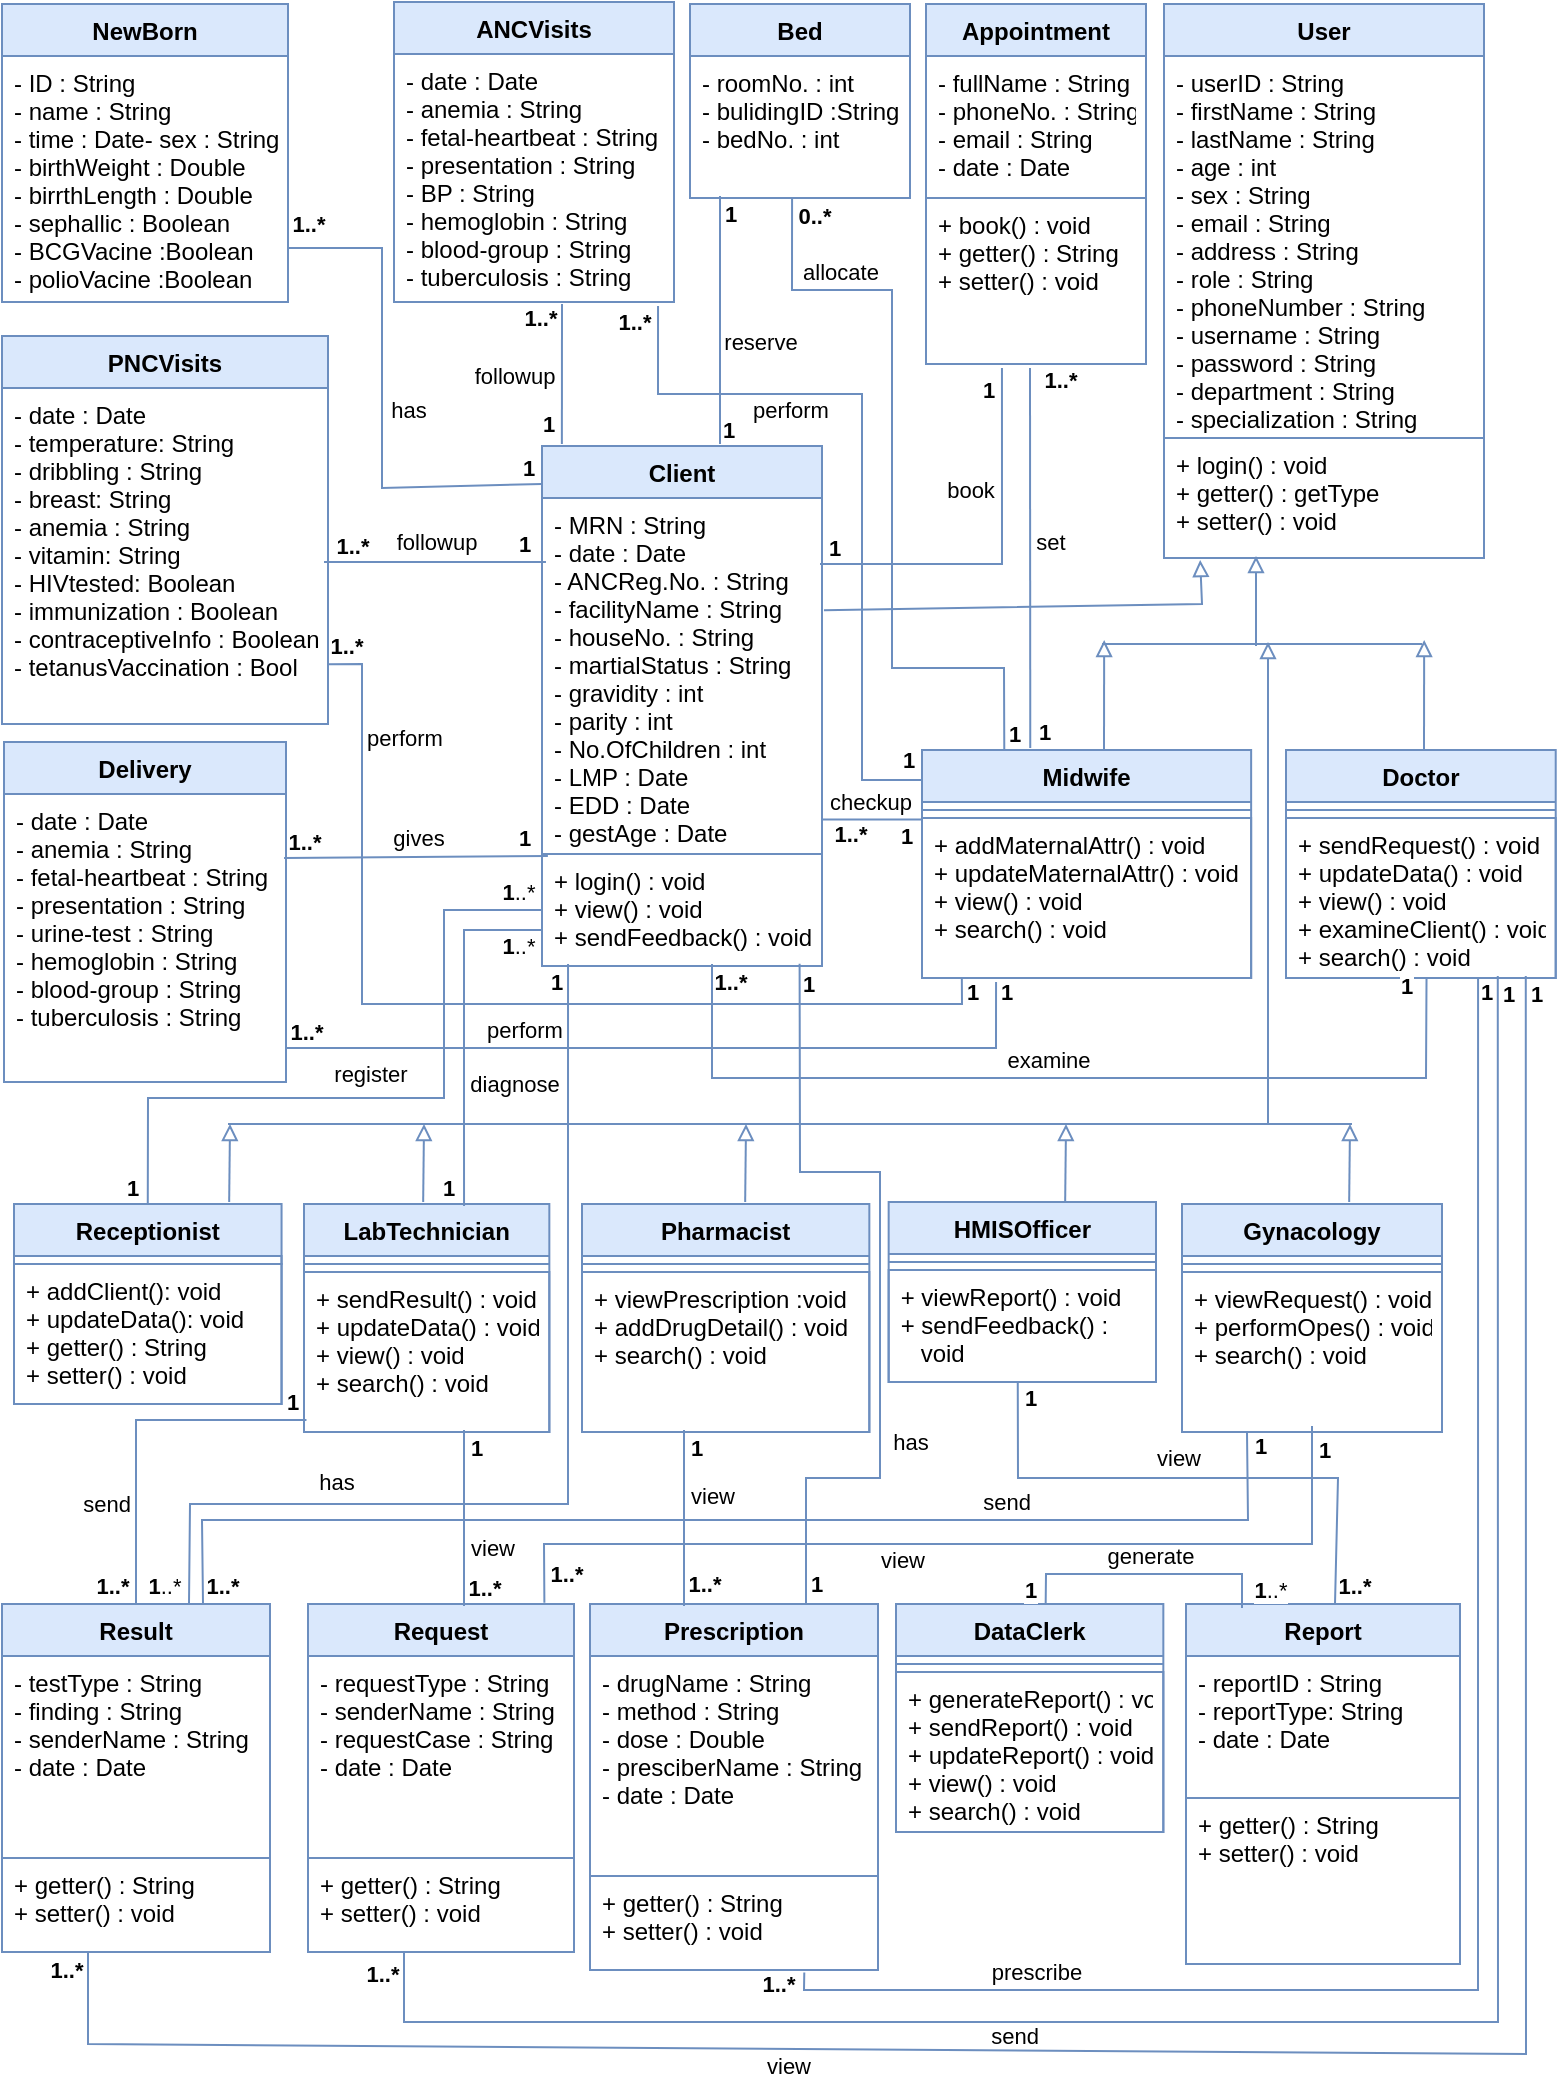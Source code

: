 <mxfile version="18.1.3" type="github" pages="2">
  <diagram id="C5RBs43oDa-KdzZeNtuy" name="Class Diagram">
    <mxGraphModel dx="1108" dy="468" grid="0" gridSize="10" guides="1" tooltips="1" connect="1" arrows="1" fold="1" page="1" pageScale="1" pageWidth="827" pageHeight="1169" math="0" shadow="0">
      <root>
        <mxCell id="WIyWlLk6GJQsqaUBKTNV-0" />
        <mxCell id="WIyWlLk6GJQsqaUBKTNV-1" parent="WIyWlLk6GJQsqaUBKTNV-0" />
        <mxCell id="coV18CZ96dicYKJdgp45-4" value="User" style="swimlane;fontStyle=1;align=center;verticalAlign=top;childLayout=stackLayout;horizontal=1;startSize=26;horizontalStack=0;resizeParent=1;resizeParentMax=0;resizeLast=0;collapsible=1;marginBottom=0;strokeWidth=1;spacingTop=0;fontSize=12;strokeColor=#6c8ebf;fillColor=#dae8fc;" parent="WIyWlLk6GJQsqaUBKTNV-1" vertex="1">
          <mxGeometry x="621" y="40" width="160" height="277" as="geometry" />
        </mxCell>
        <mxCell id="coV18CZ96dicYKJdgp45-5" value="- userID : String&#xa;- firstName : String&#xa;- lastName : String&#xa;- age : int&#xa;- sex : String&#xa;- email : String&#xa;- address : String&#xa;- role : String&#xa;- phoneNumber : String&#xa;- username : String&#xa;- password : String&#xa;- department : String&#xa;- specialization : String&#xa;" style="text;strokeColor=#6C8EBF;fillColor=none;align=left;verticalAlign=top;spacingLeft=4;spacingRight=4;overflow=hidden;rotatable=0;points=[[0,0.5],[1,0.5]];portConstraint=eastwest;strokeWidth=1;spacingTop=0;fontSize=12;" parent="coV18CZ96dicYKJdgp45-4" vertex="1">
          <mxGeometry y="26" width="160" height="191" as="geometry" />
        </mxCell>
        <mxCell id="coV18CZ96dicYKJdgp45-7" value="+ login() : void&#xa;+ getter() : getType&#xa;+ setter() : void" style="text;strokeColor=#6C8EBF;fillColor=none;align=left;verticalAlign=top;spacingLeft=4;spacingRight=4;overflow=hidden;rotatable=0;points=[[0,0.5],[1,0.5]];portConstraint=eastwest;strokeWidth=1;spacingTop=0;fontSize=12;" parent="coV18CZ96dicYKJdgp45-4" vertex="1">
          <mxGeometry y="217" width="160" height="60" as="geometry" />
        </mxCell>
        <mxCell id="ezx2IVxBo0MTf1jBkaTU-21" value="Result" style="swimlane;fontStyle=1;align=center;verticalAlign=top;childLayout=stackLayout;horizontal=1;startSize=26;horizontalStack=0;resizeParent=1;resizeParentMax=0;resizeLast=0;collapsible=1;marginBottom=0;strokeWidth=1;spacingTop=0;fontSize=12;strokeColor=#6c8ebf;fillColor=#dae8fc;" parent="WIyWlLk6GJQsqaUBKTNV-1" vertex="1">
          <mxGeometry x="40" y="840" width="134" height="174" as="geometry" />
        </mxCell>
        <mxCell id="ezx2IVxBo0MTf1jBkaTU-22" value="- testType : String&#xa;- finding : String&#xa;- senderName : String&#xa;- date : Date" style="text;strokeColor=#6C8EBF;fillColor=none;align=left;verticalAlign=top;spacingLeft=4;spacingRight=4;overflow=hidden;rotatable=0;points=[[0,0.5],[1,0.5]];portConstraint=eastwest;strokeWidth=1;spacingTop=0;fontSize=12;" parent="ezx2IVxBo0MTf1jBkaTU-21" vertex="1">
          <mxGeometry y="26" width="134" height="101" as="geometry" />
        </mxCell>
        <mxCell id="ezx2IVxBo0MTf1jBkaTU-23" value="+ getter() : String&#xa;+ setter() : void" style="text;strokeColor=#6C8EBF;fillColor=none;align=left;verticalAlign=top;spacingLeft=4;spacingRight=4;overflow=hidden;rotatable=0;points=[[0,0.5],[1,0.5]];portConstraint=eastwest;strokeWidth=1;spacingTop=0;fontSize=12;" parent="ezx2IVxBo0MTf1jBkaTU-21" vertex="1">
          <mxGeometry y="127" width="134" height="47" as="geometry" />
        </mxCell>
        <mxCell id="ezx2IVxBo0MTf1jBkaTU-25" value="Request" style="swimlane;fontStyle=1;align=center;verticalAlign=top;childLayout=stackLayout;horizontal=1;startSize=26;horizontalStack=0;resizeParent=1;resizeParentMax=0;resizeLast=0;collapsible=1;marginBottom=0;strokeWidth=1;spacingTop=0;fontSize=12;strokeColor=#6c8ebf;fillColor=#dae8fc;" parent="WIyWlLk6GJQsqaUBKTNV-1" vertex="1">
          <mxGeometry x="193" y="840" width="133" height="174" as="geometry" />
        </mxCell>
        <mxCell id="ezx2IVxBo0MTf1jBkaTU-26" value="- requestType : String&#xa;- senderName : String&#xa;- requestCase : String&#xa;- date : Date" style="text;strokeColor=#6C8EBF;fillColor=none;align=left;verticalAlign=top;spacingLeft=4;spacingRight=4;overflow=hidden;rotatable=0;points=[[0,0.5],[1,0.5]];portConstraint=eastwest;strokeWidth=1;spacingTop=0;fontSize=12;" parent="ezx2IVxBo0MTf1jBkaTU-25" vertex="1">
          <mxGeometry y="26" width="133" height="101" as="geometry" />
        </mxCell>
        <mxCell id="ezx2IVxBo0MTf1jBkaTU-27" value="+ getter() : String&#xa;+ setter() : void" style="text;strokeColor=#6C8EBF;fillColor=none;align=left;verticalAlign=top;spacingLeft=4;spacingRight=4;overflow=hidden;rotatable=0;points=[[0,0.5],[1,0.5]];portConstraint=eastwest;strokeWidth=1;spacingTop=0;fontSize=12;" parent="ezx2IVxBo0MTf1jBkaTU-25" vertex="1">
          <mxGeometry y="127" width="133" height="47" as="geometry" />
        </mxCell>
        <mxCell id="ezx2IVxBo0MTf1jBkaTU-33" value="Prescription" style="swimlane;fontStyle=1;align=center;verticalAlign=top;childLayout=stackLayout;horizontal=1;startSize=26;horizontalStack=0;resizeParent=1;resizeParentMax=0;resizeLast=0;collapsible=1;marginBottom=0;strokeWidth=1;spacingTop=0;fontSize=12;strokeColor=#6c8ebf;fillColor=#dae8fc;" parent="WIyWlLk6GJQsqaUBKTNV-1" vertex="1">
          <mxGeometry x="334" y="840" width="144" height="183" as="geometry" />
        </mxCell>
        <mxCell id="ezx2IVxBo0MTf1jBkaTU-34" value="- drugName : String&#xa;- method : String&#xa;- dose : Double&#xa;- presciberName : String&#xa;- date : Date&#xa;" style="text;strokeColor=#6C8EBF;fillColor=none;align=left;verticalAlign=top;spacingLeft=4;spacingRight=4;overflow=hidden;rotatable=0;points=[[0,0.5],[1,0.5]];portConstraint=eastwest;strokeWidth=1;spacingTop=0;fontSize=12;" parent="ezx2IVxBo0MTf1jBkaTU-33" vertex="1">
          <mxGeometry y="26" width="144" height="110" as="geometry" />
        </mxCell>
        <mxCell id="ezx2IVxBo0MTf1jBkaTU-35" value="+ getter() : String&#xa;+ setter() : void" style="text;strokeColor=#6C8EBF;fillColor=none;align=left;verticalAlign=top;spacingLeft=4;spacingRight=4;overflow=hidden;rotatable=0;points=[[0,0.5],[1,0.5]];portConstraint=eastwest;strokeWidth=1;spacingTop=0;fontSize=12;" parent="ezx2IVxBo0MTf1jBkaTU-33" vertex="1">
          <mxGeometry y="136" width="144" height="47" as="geometry" />
        </mxCell>
        <mxCell id="ezx2IVxBo0MTf1jBkaTU-37" value="Report" style="swimlane;fontStyle=1;align=center;verticalAlign=top;childLayout=stackLayout;horizontal=1;startSize=26;horizontalStack=0;resizeParent=1;resizeParentMax=0;resizeLast=0;collapsible=1;marginBottom=0;strokeWidth=1;spacingTop=0;fontSize=12;strokeColor=#6c8ebf;fillColor=#dae8fc;" parent="WIyWlLk6GJQsqaUBKTNV-1" vertex="1">
          <mxGeometry x="632" y="840" width="137" height="180" as="geometry" />
        </mxCell>
        <mxCell id="ezx2IVxBo0MTf1jBkaTU-38" value="- reportID : String&#xa;- reportType: String&#xa;- date : Date" style="text;strokeColor=#6C8EBF;fillColor=none;align=left;verticalAlign=top;spacingLeft=4;spacingRight=4;overflow=hidden;rotatable=0;points=[[0,0.5],[1,0.5]];portConstraint=eastwest;strokeWidth=1;spacingTop=0;fontSize=12;" parent="ezx2IVxBo0MTf1jBkaTU-37" vertex="1">
          <mxGeometry y="26" width="137" height="71" as="geometry" />
        </mxCell>
        <mxCell id="ezx2IVxBo0MTf1jBkaTU-39" value="+ getter() : String&#xa;+ setter() : void" style="text;strokeColor=#6C8EBF;fillColor=none;align=left;verticalAlign=top;spacingLeft=4;spacingRight=4;overflow=hidden;rotatable=0;points=[[0,0.5],[1,0.5]];portConstraint=eastwest;strokeWidth=1;spacingTop=0;fontSize=12;" parent="ezx2IVxBo0MTf1jBkaTU-37" vertex="1">
          <mxGeometry y="97" width="137" height="83" as="geometry" />
        </mxCell>
        <mxCell id="coV18CZ96dicYKJdgp45-50" value="Client" style="swimlane;fontStyle=1;align=center;verticalAlign=top;childLayout=stackLayout;horizontal=1;startSize=26;horizontalStack=0;resizeParent=1;resizeParentMax=0;resizeLast=0;collapsible=1;marginBottom=0;strokeWidth=1;spacingTop=0;fontSize=12;strokeColor=#6c8ebf;fillColor=#dae8fc;" parent="WIyWlLk6GJQsqaUBKTNV-1" vertex="1">
          <mxGeometry x="310" y="261" width="140" height="260" as="geometry" />
        </mxCell>
        <mxCell id="coV18CZ96dicYKJdgp45-51" value="- MRN : String&#xa;- date : Date&#xa;- ANCReg.No. : String&#xa;- facilityName : String&#xa;- houseNo. : String&#xa;- martialStatus : String&#xa;- gravidity : int&#xa;- parity : int&#xa;- No.OfChildren : int&#xa;- LMP : Date&#xa;- EDD : Date&#xa;- gestAge : Date&#xa;" style="text;strokeColor=#6C8EBF;fillColor=none;align=left;verticalAlign=top;spacingLeft=4;spacingRight=4;overflow=hidden;rotatable=0;points=[[0,0.5],[1,0.5]];portConstraint=eastwest;strokeWidth=1;spacingTop=0;fontSize=12;" parent="coV18CZ96dicYKJdgp45-50" vertex="1">
          <mxGeometry y="26" width="140" height="178" as="geometry" />
        </mxCell>
        <mxCell id="coV18CZ96dicYKJdgp45-52" value="+ login() : void&#xa;+ view() : void&#xa;+ sendFeedback() : void" style="text;strokeColor=#6C8EBF;fillColor=none;align=left;verticalAlign=top;spacingLeft=4;spacingRight=4;overflow=hidden;rotatable=0;points=[[0,0.5],[1,0.5]];portConstraint=eastwest;strokeWidth=1;spacingTop=0;fontSize=12;" parent="coV18CZ96dicYKJdgp45-50" vertex="1">
          <mxGeometry y="204" width="140" height="56" as="geometry" />
        </mxCell>
        <mxCell id="coV18CZ96dicYKJdgp45-55" value="ANCVisits" style="swimlane;fontStyle=1;align=center;verticalAlign=top;childLayout=stackLayout;horizontal=1;startSize=26;horizontalStack=0;resizeParent=1;resizeParentMax=0;resizeLast=0;collapsible=1;marginBottom=0;strokeWidth=1;spacingTop=0;fontSize=12;strokeColor=#6c8ebf;fillColor=#dae8fc;" parent="WIyWlLk6GJQsqaUBKTNV-1" vertex="1">
          <mxGeometry x="236" y="39" width="140" height="150" as="geometry" />
        </mxCell>
        <mxCell id="coV18CZ96dicYKJdgp45-56" value="- date : Date&#xa;- anemia : String&#xa;- fetal-heartbeat : String&#xa;- presentation : String&#xa;- BP : String&#xa;- hemoglobin : String&#xa;- blood-group : String&#xa;- tuberculosis : String" style="text;strokeColor=#6C8EBF;fillColor=none;align=left;verticalAlign=top;spacingLeft=4;spacingRight=4;overflow=hidden;rotatable=0;points=[[0,0.5],[1,0.5]];portConstraint=eastwest;strokeWidth=1;spacingTop=0;fontSize=12;" parent="coV18CZ96dicYKJdgp45-55" vertex="1">
          <mxGeometry y="26" width="140" height="124" as="geometry" />
        </mxCell>
        <mxCell id="coV18CZ96dicYKJdgp45-61" value="Delivery" style="swimlane;fontStyle=1;align=center;verticalAlign=top;childLayout=stackLayout;horizontal=1;startSize=26;horizontalStack=0;resizeParent=1;resizeParentMax=0;resizeLast=0;collapsible=1;marginBottom=0;strokeWidth=1;spacingTop=0;fontSize=12;strokeColor=#6c8ebf;fillColor=#dae8fc;" parent="WIyWlLk6GJQsqaUBKTNV-1" vertex="1">
          <mxGeometry x="41.0" y="409" width="141" height="170" as="geometry" />
        </mxCell>
        <mxCell id="coV18CZ96dicYKJdgp45-62" value="- date : Date&#xa;- anemia : String&#xa;- fetal-heartbeat : String&#xa;- presentation : String&#xa;- urine-test : String&#xa;- hemoglobin : String&#xa;- blood-group : String&#xa;- tuberculosis : String&#xa;&#xa;" style="text;strokeColor=#6C8EBF;fillColor=none;align=left;verticalAlign=top;spacingLeft=4;spacingRight=4;overflow=hidden;rotatable=0;points=[[0,0.5],[1,0.5]];portConstraint=eastwest;strokeWidth=1;spacingTop=0;fontSize=12;" parent="coV18CZ96dicYKJdgp45-61" vertex="1">
          <mxGeometry y="26" width="141" height="144" as="geometry" />
        </mxCell>
        <mxCell id="coV18CZ96dicYKJdgp45-65" value="PNCVisits" style="swimlane;fontStyle=1;align=center;verticalAlign=top;childLayout=stackLayout;horizontal=1;startSize=26;horizontalStack=0;resizeParent=1;resizeParentMax=0;resizeLast=0;collapsible=1;marginBottom=0;strokeWidth=1;spacingTop=0;fontSize=12;strokeColor=#6c8ebf;fillColor=#dae8fc;" parent="WIyWlLk6GJQsqaUBKTNV-1" vertex="1">
          <mxGeometry x="40.0" y="206" width="163" height="194" as="geometry" />
        </mxCell>
        <mxCell id="coV18CZ96dicYKJdgp45-66" value="- date : Date&#xa;- temperature: String&#xa;- dribbling : String&#xa;- breast: String&#xa;- anemia : String&#xa;- vitamin: String&#xa;- HIVtested: Boolean&#xa;- immunization : Boolean&#xa;- contraceptiveInfo : Boolean&#xa;- tetanusVaccination : Bool&#xa;" style="text;strokeColor=#6C8EBF;fillColor=none;align=left;verticalAlign=top;spacingLeft=4;spacingRight=4;overflow=hidden;rotatable=0;points=[[0,0.5],[1,0.5]];portConstraint=eastwest;strokeWidth=1;spacingTop=0;fontSize=12;" parent="coV18CZ96dicYKJdgp45-65" vertex="1">
          <mxGeometry y="26" width="163" height="168" as="geometry" />
        </mxCell>
        <mxCell id="coV18CZ96dicYKJdgp45-77" value="NewBorn" style="swimlane;fontStyle=1;align=center;verticalAlign=top;childLayout=stackLayout;horizontal=1;startSize=26;horizontalStack=0;resizeParent=1;resizeParentMax=0;resizeLast=0;collapsible=1;marginBottom=0;strokeWidth=1;spacingTop=0;fontSize=12;strokeColor=#6c8ebf;fillColor=#dae8fc;" parent="WIyWlLk6GJQsqaUBKTNV-1" vertex="1">
          <mxGeometry x="40.0" y="40" width="143" height="149" as="geometry" />
        </mxCell>
        <mxCell id="coV18CZ96dicYKJdgp45-78" value="- ID : String&#xa;- name : String&#xa;- time : Date- sex : String&#xa;- birthWeight : Double&#xa;- birrthLength : Double&#xa;- sephallic : Boolean&#xa;- BCGVacine :Boolean&#xa;- polioVacine :Boolean" style="text;strokeColor=#6C8EBF;fillColor=none;align=left;verticalAlign=top;spacingLeft=4;spacingRight=4;overflow=hidden;rotatable=0;points=[[0,0.5],[1,0.5]];portConstraint=eastwest;strokeWidth=1;spacingTop=0;fontSize=12;" parent="coV18CZ96dicYKJdgp45-77" vertex="1">
          <mxGeometry y="26" width="143" height="123" as="geometry" />
        </mxCell>
        <mxCell id="coV18CZ96dicYKJdgp45-9" value="Midwife" style="swimlane;fontStyle=1;align=center;verticalAlign=top;childLayout=stackLayout;horizontal=1;startSize=26;horizontalStack=0;resizeParent=1;resizeParentMax=0;resizeLast=0;collapsible=1;marginBottom=0;strokeWidth=1;spacingTop=0;fontSize=12;strokeColor=#6c8ebf;fillColor=#dae8fc;" parent="WIyWlLk6GJQsqaUBKTNV-1" vertex="1">
          <mxGeometry x="500" y="413" width="164.571" height="114" as="geometry" />
        </mxCell>
        <mxCell id="coV18CZ96dicYKJdgp45-11" value="" style="line;strokeWidth=1;fillColor=none;align=left;verticalAlign=middle;spacingTop=0;spacingLeft=3;spacingRight=3;rotatable=0;labelPosition=right;points=[];portConstraint=eastwest;fontSize=12;strokeColor=#6C8EBF;" parent="coV18CZ96dicYKJdgp45-9" vertex="1">
          <mxGeometry y="26" width="164.571" height="8" as="geometry" />
        </mxCell>
        <mxCell id="coV18CZ96dicYKJdgp45-12" value="+ addMaternalAttr() : void&#xa;+ updateMaternalAttr() : void&#xa;+ view() : void&#xa;+ search() : void&#xa;" style="text;strokeColor=#6C8EBF;fillColor=none;align=left;verticalAlign=top;spacingLeft=4;spacingRight=4;overflow=hidden;rotatable=0;points=[[0,0.5],[1,0.5]];portConstraint=eastwest;strokeWidth=1;spacingTop=0;fontSize=12;" parent="coV18CZ96dicYKJdgp45-9" vertex="1">
          <mxGeometry y="34" width="164.571" height="80" as="geometry" />
        </mxCell>
        <mxCell id="coV18CZ96dicYKJdgp45-16" value="Doctor" style="swimlane;fontStyle=1;align=center;verticalAlign=top;childLayout=stackLayout;horizontal=1;startSize=26;horizontalStack=0;resizeParent=1;resizeParentMax=0;resizeLast=0;collapsible=1;marginBottom=0;strokeWidth=1;spacingTop=0;fontSize=12;strokeColor=#6c8ebf;fillColor=#dae8fc;" parent="WIyWlLk6GJQsqaUBKTNV-1" vertex="1">
          <mxGeometry x="682" y="413" width="134.86" height="114" as="geometry" />
        </mxCell>
        <mxCell id="coV18CZ96dicYKJdgp45-17" value="" style="line;strokeWidth=1;fillColor=none;align=left;verticalAlign=middle;spacingTop=0;spacingLeft=3;spacingRight=3;rotatable=0;labelPosition=right;points=[];portConstraint=eastwest;fontSize=12;strokeColor=#6C8EBF;" parent="coV18CZ96dicYKJdgp45-16" vertex="1">
          <mxGeometry y="26" width="134.86" height="8" as="geometry" />
        </mxCell>
        <mxCell id="coV18CZ96dicYKJdgp45-18" value="+ sendRequest() : void&#xa;+ updateData() : void&#xa;+ view() : void&#xa;+ examineClient() : void&#xa;+ search() : void&#xa;" style="text;strokeColor=#6C8EBF;fillColor=none;align=left;verticalAlign=top;spacingLeft=4;spacingRight=4;overflow=hidden;rotatable=0;points=[[0,0.5],[1,0.5]];portConstraint=eastwest;strokeWidth=1;spacingTop=0;fontSize=12;" parent="coV18CZ96dicYKJdgp45-16" vertex="1">
          <mxGeometry y="34" width="134.86" height="80" as="geometry" />
        </mxCell>
        <mxCell id="Jc25OmqgVMnvs9-wTiUW-7" value="" style="endArrow=none;html=1;rounded=0;strokeWidth=1;fillColor=#dae8fc;strokeColor=#6c8ebf;exitX=0.071;exitY=-0.004;exitDx=0;exitDy=0;exitPerimeter=0;" parent="WIyWlLk6GJQsqaUBKTNV-1" source="coV18CZ96dicYKJdgp45-50" edge="1">
          <mxGeometry width="50" height="50" relative="1" as="geometry">
            <mxPoint x="356" y="263" as="sourcePoint" />
            <mxPoint x="320" y="190" as="targetPoint" />
          </mxGeometry>
        </mxCell>
        <mxCell id="Jc25OmqgVMnvs9-wTiUW-8" value="followup" style="edgeLabel;html=1;align=center;verticalAlign=middle;resizable=0;points=[];" parent="Jc25OmqgVMnvs9-wTiUW-7" vertex="1" connectable="0">
          <mxGeometry x="0.426" y="-2" relative="1" as="geometry">
            <mxPoint x="-26" y="16" as="offset" />
          </mxGeometry>
        </mxCell>
        <mxCell id="Jc25OmqgVMnvs9-wTiUW-13" value="&lt;b&gt;1&lt;/b&gt;" style="edgeLabel;html=1;align=center;verticalAlign=middle;resizable=0;points=[];" parent="Jc25OmqgVMnvs9-wTiUW-7" vertex="1" connectable="0">
          <mxGeometry x="-0.423" y="-2" relative="1" as="geometry">
            <mxPoint x="-9" y="10" as="offset" />
          </mxGeometry>
        </mxCell>
        <mxCell id="Jc25OmqgVMnvs9-wTiUW-14" value="&lt;font style=&quot;font-size: 11px;&quot;&gt;&lt;b&gt;1..*&lt;/b&gt;&lt;/font&gt;" style="edgeLabel;html=1;align=center;verticalAlign=middle;resizable=0;points=[];" parent="Jc25OmqgVMnvs9-wTiUW-7" vertex="1" connectable="0">
          <mxGeometry x="0.584" y="-3" relative="1" as="geometry">
            <mxPoint x="-14" y="-8" as="offset" />
          </mxGeometry>
        </mxCell>
        <mxCell id="Jc25OmqgVMnvs9-wTiUW-9" value="" style="endArrow=none;html=1;rounded=0;strokeWidth=1;entryX=1;entryY=0.78;entryDx=0;entryDy=0;entryPerimeter=0;fillColor=#dae8fc;strokeColor=#6c8ebf;" parent="WIyWlLk6GJQsqaUBKTNV-1" target="coV18CZ96dicYKJdgp45-78" edge="1">
          <mxGeometry width="50" height="50" relative="1" as="geometry">
            <mxPoint x="310" y="280" as="sourcePoint" />
            <mxPoint x="440" y="199" as="targetPoint" />
            <Array as="points">
              <mxPoint x="230" y="282" />
              <mxPoint x="230" y="162" />
            </Array>
          </mxGeometry>
        </mxCell>
        <mxCell id="Jc25OmqgVMnvs9-wTiUW-10" value="has" style="edgeLabel;html=1;align=center;verticalAlign=middle;resizable=0;points=[];" parent="Jc25OmqgVMnvs9-wTiUW-9" vertex="1" connectable="0">
          <mxGeometry x="0.426" y="-2" relative="1" as="geometry">
            <mxPoint x="11" y="57" as="offset" />
          </mxGeometry>
        </mxCell>
        <mxCell id="Jc25OmqgVMnvs9-wTiUW-15" value="&lt;b&gt;1&lt;/b&gt;" style="edgeLabel;html=1;align=center;verticalAlign=middle;resizable=0;points=[];fontSize=11;" parent="Jc25OmqgVMnvs9-wTiUW-9" vertex="1" connectable="0">
          <mxGeometry x="-0.745" y="-6" relative="1" as="geometry">
            <mxPoint x="24" y="-3" as="offset" />
          </mxGeometry>
        </mxCell>
        <mxCell id="Jc25OmqgVMnvs9-wTiUW-18" value="&lt;b&gt;1..*&lt;/b&gt;" style="edgeLabel;html=1;align=center;verticalAlign=middle;resizable=0;points=[];fontSize=11;" parent="Jc25OmqgVMnvs9-wTiUW-9" vertex="1" connectable="0">
          <mxGeometry x="0.857" y="-8" relative="1" as="geometry">
            <mxPoint x="-8" y="-4" as="offset" />
          </mxGeometry>
        </mxCell>
        <mxCell id="Jc25OmqgVMnvs9-wTiUW-11" value="" style="endArrow=none;html=1;rounded=0;strokeWidth=1;fillColor=#dae8fc;strokeColor=#6c8ebf;exitX=0.007;exitY=0.18;exitDx=0;exitDy=0;exitPerimeter=0;" parent="WIyWlLk6GJQsqaUBKTNV-1" edge="1">
          <mxGeometry width="50" height="50" relative="1" as="geometry">
            <mxPoint x="311.98" y="319.04" as="sourcePoint" />
            <mxPoint x="201" y="319" as="targetPoint" />
          </mxGeometry>
        </mxCell>
        <mxCell id="Jc25OmqgVMnvs9-wTiUW-12" value="followup" style="edgeLabel;html=1;align=center;verticalAlign=middle;resizable=0;points=[];" parent="Jc25OmqgVMnvs9-wTiUW-11" vertex="1" connectable="0">
          <mxGeometry x="0.426" y="-2" relative="1" as="geometry">
            <mxPoint x="24" y="-8" as="offset" />
          </mxGeometry>
        </mxCell>
        <mxCell id="Jc25OmqgVMnvs9-wTiUW-19" value="&lt;b&gt;1&lt;/b&gt;" style="edgeLabel;html=1;align=center;verticalAlign=middle;resizable=0;points=[];fontSize=11;" parent="Jc25OmqgVMnvs9-wTiUW-11" vertex="1" connectable="0">
          <mxGeometry x="-0.693" y="-4" relative="1" as="geometry">
            <mxPoint x="6" y="-5" as="offset" />
          </mxGeometry>
        </mxCell>
        <mxCell id="Jc25OmqgVMnvs9-wTiUW-20" value="&lt;b&gt;1..*&lt;/b&gt;" style="edgeLabel;html=1;align=center;verticalAlign=middle;resizable=0;points=[];fontSize=11;" parent="Jc25OmqgVMnvs9-wTiUW-11" vertex="1" connectable="0">
          <mxGeometry x="0.777" y="-7" relative="1" as="geometry">
            <mxPoint x="1" y="-1" as="offset" />
          </mxGeometry>
        </mxCell>
        <mxCell id="Jc25OmqgVMnvs9-wTiUW-21" value="" style="endArrow=none;html=1;rounded=0;strokeWidth=1;fillColor=#dae8fc;strokeColor=#6c8ebf;exitX=0.021;exitY=0.286;exitDx=0;exitDy=0;entryX=0.986;entryY=0.25;entryDx=0;entryDy=0;entryPerimeter=0;exitPerimeter=0;" parent="WIyWlLk6GJQsqaUBKTNV-1" edge="1">
          <mxGeometry width="50" height="50" relative="1" as="geometry">
            <mxPoint x="312.94" y="466.016" as="sourcePoint" />
            <mxPoint x="181.026" y="467" as="targetPoint" />
          </mxGeometry>
        </mxCell>
        <mxCell id="Jc25OmqgVMnvs9-wTiUW-22" value="gives" style="edgeLabel;html=1;align=center;verticalAlign=middle;resizable=0;points=[];" parent="Jc25OmqgVMnvs9-wTiUW-21" vertex="1" connectable="0">
          <mxGeometry x="0.426" y="-2" relative="1" as="geometry">
            <mxPoint x="29" y="-8" as="offset" />
          </mxGeometry>
        </mxCell>
        <mxCell id="Jc25OmqgVMnvs9-wTiUW-23" value="&lt;b&gt;1&lt;/b&gt;" style="edgeLabel;html=1;align=center;verticalAlign=middle;resizable=0;points=[];fontSize=11;" parent="Jc25OmqgVMnvs9-wTiUW-21" vertex="1" connectable="0">
          <mxGeometry x="-0.693" y="-4" relative="1" as="geometry">
            <mxPoint x="8" y="-5" as="offset" />
          </mxGeometry>
        </mxCell>
        <mxCell id="Jc25OmqgVMnvs9-wTiUW-24" value="&lt;b&gt;1..*&lt;/b&gt;" style="edgeLabel;html=1;align=center;verticalAlign=middle;resizable=0;points=[];fontSize=11;" parent="Jc25OmqgVMnvs9-wTiUW-21" vertex="1" connectable="0">
          <mxGeometry x="0.777" y="-7" relative="1" as="geometry">
            <mxPoint x="-5" y="-1" as="offset" />
          </mxGeometry>
        </mxCell>
        <mxCell id="Jc25OmqgVMnvs9-wTiUW-30" value="" style="endArrow=none;html=1;rounded=0;fontSize=11;strokeWidth=1;entryX=1.007;entryY=0.315;entryDx=0;entryDy=0;exitX=0.113;exitY=1.017;exitDx=0;exitDy=0;startArrow=block;startFill=0;fillColor=#dae8fc;strokeColor=#6c8ebf;exitPerimeter=0;entryPerimeter=0;" parent="WIyWlLk6GJQsqaUBKTNV-1" source="coV18CZ96dicYKJdgp45-7" target="coV18CZ96dicYKJdgp45-51" edge="1">
          <mxGeometry width="50" height="50" relative="1" as="geometry">
            <mxPoint x="660" y="420" as="sourcePoint" />
            <mxPoint x="710" y="370" as="targetPoint" />
            <Array as="points">
              <mxPoint x="640" y="340" />
            </Array>
          </mxGeometry>
        </mxCell>
        <mxCell id="Jc25OmqgVMnvs9-wTiUW-41" style="edgeStyle=none;rounded=0;orthogonalLoop=1;jettySize=auto;html=1;fontSize=11;startArrow=none;startFill=0;endArrow=block;endFill=0;strokeWidth=1;fillColor=#dae8fc;strokeColor=#6c8ebf;" parent="WIyWlLk6GJQsqaUBKTNV-1" edge="1">
          <mxGeometry relative="1" as="geometry">
            <mxPoint x="673" y="359" as="targetPoint" />
            <mxPoint x="673" y="600" as="sourcePoint" />
          </mxGeometry>
        </mxCell>
        <mxCell id="Jc25OmqgVMnvs9-wTiUW-42" value="" style="endArrow=none;html=1;rounded=0;fontSize=11;strokeWidth=1;fillColor=#dae8fc;strokeColor=#6c8ebf;" parent="WIyWlLk6GJQsqaUBKTNV-1" edge="1">
          <mxGeometry width="50" height="50" relative="1" as="geometry">
            <mxPoint x="750" y="360" as="sourcePoint" />
            <mxPoint x="590" y="360" as="targetPoint" />
          </mxGeometry>
        </mxCell>
        <mxCell id="Jc25OmqgVMnvs9-wTiUW-43" style="edgeStyle=none;rounded=0;orthogonalLoop=1;jettySize=auto;html=1;fontSize=11;startArrow=none;startFill=0;endArrow=block;endFill=0;strokeWidth=1;fillColor=#dae8fc;strokeColor=#6c8ebf;" parent="WIyWlLk6GJQsqaUBKTNV-1" edge="1">
          <mxGeometry relative="1" as="geometry">
            <mxPoint x="667" y="316" as="targetPoint" />
            <mxPoint x="667" y="361" as="sourcePoint" />
          </mxGeometry>
        </mxCell>
        <mxCell id="Jc25OmqgVMnvs9-wTiUW-44" style="edgeStyle=none;rounded=0;orthogonalLoop=1;jettySize=auto;html=1;fontSize=11;startArrow=none;startFill=0;endArrow=block;endFill=0;strokeWidth=1;fillColor=#dae8fc;strokeColor=#6c8ebf;entryX=0.513;entryY=1.083;entryDx=0;entryDy=0;entryPerimeter=0;" parent="WIyWlLk6GJQsqaUBKTNV-1" edge="1">
          <mxGeometry relative="1" as="geometry">
            <mxPoint x="591.08" y="357.98" as="targetPoint" />
            <mxPoint x="591" y="413" as="sourcePoint" />
          </mxGeometry>
        </mxCell>
        <mxCell id="Jc25OmqgVMnvs9-wTiUW-45" style="edgeStyle=none;rounded=0;orthogonalLoop=1;jettySize=auto;html=1;fontSize=11;startArrow=none;startFill=0;endArrow=block;endFill=0;strokeWidth=1;fillColor=#dae8fc;strokeColor=#6c8ebf;entryX=0.513;entryY=1.083;entryDx=0;entryDy=0;entryPerimeter=0;" parent="WIyWlLk6GJQsqaUBKTNV-1" edge="1">
          <mxGeometry relative="1" as="geometry">
            <mxPoint x="751.08" y="357.98" as="targetPoint" />
            <mxPoint x="751" y="413" as="sourcePoint" />
          </mxGeometry>
        </mxCell>
        <mxCell id="Jc25OmqgVMnvs9-wTiUW-46" value="Appointment" style="swimlane;fontStyle=1;align=center;verticalAlign=top;childLayout=stackLayout;horizontal=1;startSize=26;horizontalStack=0;resizeParent=1;resizeParentMax=0;resizeLast=0;collapsible=1;marginBottom=0;strokeWidth=1;spacingTop=0;fontSize=12;strokeColor=#6c8ebf;fillColor=#dae8fc;" parent="WIyWlLk6GJQsqaUBKTNV-1" vertex="1">
          <mxGeometry x="502" y="40" width="110" height="180" as="geometry" />
        </mxCell>
        <mxCell id="Jc25OmqgVMnvs9-wTiUW-47" value="- fullName : String&#xa;- phoneNo. : String&#xa;- email : String&#xa;- date : Date" style="text;strokeColor=#6C8EBF;fillColor=none;align=left;verticalAlign=top;spacingLeft=4;spacingRight=4;overflow=hidden;rotatable=0;points=[[0,0.5],[1,0.5]];portConstraint=eastwest;strokeWidth=1;spacingTop=0;fontSize=12;" parent="Jc25OmqgVMnvs9-wTiUW-46" vertex="1">
          <mxGeometry y="26" width="110" height="71" as="geometry" />
        </mxCell>
        <mxCell id="Jc25OmqgVMnvs9-wTiUW-48" value="+ book() : void&#xa;+ getter() : String&#xa;+ setter() : void" style="text;strokeColor=#6C8EBF;fillColor=none;align=left;verticalAlign=top;spacingLeft=4;spacingRight=4;overflow=hidden;rotatable=0;points=[[0,0.5],[1,0.5]];portConstraint=eastwest;strokeWidth=1;spacingTop=0;fontSize=12;" parent="Jc25OmqgVMnvs9-wTiUW-46" vertex="1">
          <mxGeometry y="97" width="110" height="83" as="geometry" />
        </mxCell>
        <mxCell id="coV18CZ96dicYKJdgp45-20" value="Gynacology" style="swimlane;fontStyle=1;align=center;verticalAlign=top;childLayout=stackLayout;horizontal=1;startSize=26;horizontalStack=0;resizeParent=1;resizeParentMax=0;resizeLast=0;collapsible=1;marginBottom=0;strokeWidth=1;spacingTop=0;fontSize=12;strokeColor=#6c8ebf;fillColor=#dae8fc;" parent="WIyWlLk6GJQsqaUBKTNV-1" vertex="1">
          <mxGeometry x="630" y="640" width="130" height="114" as="geometry" />
        </mxCell>
        <mxCell id="coV18CZ96dicYKJdgp45-21" value="" style="line;strokeWidth=1;fillColor=none;align=left;verticalAlign=middle;spacingTop=0;spacingLeft=3;spacingRight=3;rotatable=0;labelPosition=right;points=[];portConstraint=eastwest;fontSize=12;strokeColor=#6C8EBF;" parent="coV18CZ96dicYKJdgp45-20" vertex="1">
          <mxGeometry y="26" width="130" height="8" as="geometry" />
        </mxCell>
        <mxCell id="coV18CZ96dicYKJdgp45-22" value="+ viewRequest() : void&#xa;+ performOpes() : void&#xa;+ search() : void" style="text;strokeColor=#6C8EBF;fillColor=none;align=left;verticalAlign=top;spacingLeft=4;spacingRight=4;overflow=hidden;rotatable=0;points=[[0,0.5],[1,0.5]];portConstraint=eastwest;strokeWidth=1;spacingTop=0;fontSize=12;" parent="coV18CZ96dicYKJdgp45-20" vertex="1">
          <mxGeometry y="34" width="130" height="80" as="geometry" />
        </mxCell>
        <mxCell id="coV18CZ96dicYKJdgp45-24" value="LabTechnician" style="swimlane;fontStyle=1;align=center;verticalAlign=top;childLayout=stackLayout;horizontal=1;startSize=26;horizontalStack=0;resizeParent=1;resizeParentMax=0;resizeLast=0;collapsible=1;marginBottom=0;strokeWidth=1;spacingTop=0;fontSize=12;strokeColor=#6c8ebf;fillColor=#dae8fc;" parent="WIyWlLk6GJQsqaUBKTNV-1" vertex="1">
          <mxGeometry x="191" y="640" width="122.67" height="114" as="geometry" />
        </mxCell>
        <mxCell id="coV18CZ96dicYKJdgp45-25" value="" style="line;strokeWidth=1;fillColor=none;align=left;verticalAlign=middle;spacingTop=0;spacingLeft=3;spacingRight=3;rotatable=0;labelPosition=right;points=[];portConstraint=eastwest;fontSize=12;strokeColor=#6C8EBF;" parent="coV18CZ96dicYKJdgp45-24" vertex="1">
          <mxGeometry y="26" width="122.67" height="8" as="geometry" />
        </mxCell>
        <mxCell id="coV18CZ96dicYKJdgp45-26" value="+ sendResult() : void&#xa;+ updateData() : void&#xa;+ view() : void&#xa;+ search() : void" style="text;strokeColor=#6C8EBF;fillColor=none;align=left;verticalAlign=top;spacingLeft=4;spacingRight=4;overflow=hidden;rotatable=0;points=[[0,0.5],[1,0.5]];portConstraint=eastwest;strokeWidth=1;spacingTop=0;fontSize=12;" parent="coV18CZ96dicYKJdgp45-24" vertex="1">
          <mxGeometry y="34" width="122.67" height="80" as="geometry" />
        </mxCell>
        <mxCell id="coV18CZ96dicYKJdgp45-35" value="Pharmacist " style="swimlane;fontStyle=1;align=center;verticalAlign=top;childLayout=stackLayout;horizontal=1;startSize=26;horizontalStack=0;resizeParent=1;resizeParentMax=0;resizeLast=0;collapsible=1;marginBottom=0;strokeWidth=1;spacingTop=0;fontSize=12;strokeColor=#6c8ebf;fillColor=#dae8fc;" parent="WIyWlLk6GJQsqaUBKTNV-1" vertex="1">
          <mxGeometry x="330" y="640" width="143.67" height="114" as="geometry" />
        </mxCell>
        <mxCell id="coV18CZ96dicYKJdgp45-36" value="" style="line;strokeWidth=1;fillColor=none;align=left;verticalAlign=middle;spacingTop=0;spacingLeft=3;spacingRight=3;rotatable=0;labelPosition=right;points=[];portConstraint=eastwest;fontSize=12;strokeColor=#6C8EBF;" parent="coV18CZ96dicYKJdgp45-35" vertex="1">
          <mxGeometry y="26" width="143.67" height="8" as="geometry" />
        </mxCell>
        <mxCell id="coV18CZ96dicYKJdgp45-37" value="+ viewPrescription :void&#xa;+ addDrugDetail() : void&#xa;+ search() : void&#xa;" style="text;strokeColor=#6C8EBF;fillColor=none;align=left;verticalAlign=top;spacingLeft=4;spacingRight=4;overflow=hidden;rotatable=0;points=[[0,0.5],[1,0.5]];portConstraint=eastwest;strokeWidth=1;spacingTop=0;fontSize=12;" parent="coV18CZ96dicYKJdgp45-35" vertex="1">
          <mxGeometry y="34" width="143.67" height="80" as="geometry" />
        </mxCell>
        <mxCell id="coV18CZ96dicYKJdgp45-39" value="HMISOfficer" style="swimlane;fontStyle=1;align=center;verticalAlign=top;childLayout=stackLayout;horizontal=1;startSize=26;horizontalStack=0;resizeParent=1;resizeParentMax=0;resizeLast=0;collapsible=1;marginBottom=0;strokeWidth=1;spacingTop=0;fontSize=12;strokeColor=#6c8ebf;fillColor=#dae8fc;" parent="WIyWlLk6GJQsqaUBKTNV-1" vertex="1">
          <mxGeometry x="483.33" y="639" width="133.67" height="90" as="geometry" />
        </mxCell>
        <mxCell id="coV18CZ96dicYKJdgp45-40" value="" style="line;strokeWidth=1;fillColor=none;align=left;verticalAlign=middle;spacingTop=0;spacingLeft=3;spacingRight=3;rotatable=0;labelPosition=right;points=[];portConstraint=eastwest;fontSize=12;strokeColor=#6C8EBF;" parent="coV18CZ96dicYKJdgp45-39" vertex="1">
          <mxGeometry y="26" width="133.67" height="8" as="geometry" />
        </mxCell>
        <mxCell id="coV18CZ96dicYKJdgp45-41" value="+ viewReport() : void&#xa;+ sendFeedback() :&#xa;   void" style="text;strokeColor=#6C8EBF;fillColor=none;align=left;verticalAlign=top;spacingLeft=4;spacingRight=4;overflow=hidden;rotatable=0;points=[[0,0.5],[1,0.5]];portConstraint=eastwest;strokeWidth=1;spacingTop=0;fontSize=12;" parent="coV18CZ96dicYKJdgp45-39" vertex="1">
          <mxGeometry y="34" width="133.67" height="56" as="geometry" />
        </mxCell>
        <mxCell id="coV18CZ96dicYKJdgp45-43" value="DataClerk" style="swimlane;fontStyle=1;align=center;verticalAlign=top;childLayout=stackLayout;horizontal=1;startSize=26;horizontalStack=0;resizeParent=1;resizeParentMax=0;resizeLast=0;collapsible=1;marginBottom=0;strokeWidth=1;spacingTop=0;fontSize=12;strokeColor=#6c8ebf;fillColor=#dae8fc;" parent="WIyWlLk6GJQsqaUBKTNV-1" vertex="1">
          <mxGeometry x="487" y="840" width="133.67" height="114" as="geometry" />
        </mxCell>
        <mxCell id="coV18CZ96dicYKJdgp45-44" value="" style="line;strokeWidth=1;fillColor=none;align=left;verticalAlign=middle;spacingTop=0;spacingLeft=3;spacingRight=3;rotatable=0;labelPosition=right;points=[];portConstraint=eastwest;fontSize=12;strokeColor=#6C8EBF;" parent="coV18CZ96dicYKJdgp45-43" vertex="1">
          <mxGeometry y="26" width="133.67" height="8" as="geometry" />
        </mxCell>
        <mxCell id="coV18CZ96dicYKJdgp45-45" value="+ generateReport() : void&#xa;+ sendReport() : void&#xa;+ updateReport() : void&#xa;+ view() : void&#xa;+ search() : void&#xa;" style="text;strokeColor=#6C8EBF;fillColor=none;align=left;verticalAlign=top;spacingLeft=4;spacingRight=4;overflow=hidden;rotatable=0;points=[[0,0.5],[1,0.5]];portConstraint=eastwest;strokeWidth=1;spacingTop=0;fontSize=12;" parent="coV18CZ96dicYKJdgp45-43" vertex="1">
          <mxGeometry y="34" width="133.67" height="80" as="geometry" />
        </mxCell>
        <mxCell id="Jc25OmqgVMnvs9-wTiUW-40" style="edgeStyle=none;rounded=0;orthogonalLoop=1;jettySize=auto;html=1;fontSize=11;startArrow=none;startFill=0;endArrow=block;endFill=0;strokeWidth=1;fillColor=#dae8fc;strokeColor=#6c8ebf;exitX=0.75;exitY=0;exitDx=0;exitDy=0;" parent="WIyWlLk6GJQsqaUBKTNV-1" edge="1">
          <mxGeometry relative="1" as="geometry">
            <mxPoint x="572" y="600" as="targetPoint" />
            <mxPoint x="571.582" y="639" as="sourcePoint" />
          </mxGeometry>
        </mxCell>
        <mxCell id="Jc25OmqgVMnvs9-wTiUW-49" value="Receptionist" style="swimlane;fontStyle=1;align=center;verticalAlign=top;childLayout=stackLayout;horizontal=1;startSize=26;horizontalStack=0;resizeParent=1;resizeParentMax=0;resizeLast=0;collapsible=1;marginBottom=0;strokeWidth=1;spacingTop=0;fontSize=12;strokeColor=#6c8ebf;fillColor=#dae8fc;" parent="WIyWlLk6GJQsqaUBKTNV-1" vertex="1">
          <mxGeometry x="46" y="640" width="133.78" height="100" as="geometry" />
        </mxCell>
        <mxCell id="Jc25OmqgVMnvs9-wTiUW-50" value="" style="text;strokeColor=#6C8EBF;fillColor=none;align=left;verticalAlign=top;spacingLeft=4;spacingRight=4;overflow=hidden;rotatable=0;points=[[0,0.5],[1,0.5]];portConstraint=eastwest;strokeWidth=1;spacingTop=0;fontSize=12;" parent="Jc25OmqgVMnvs9-wTiUW-49" vertex="1">
          <mxGeometry y="26" width="133.78" height="4" as="geometry" />
        </mxCell>
        <mxCell id="Jc25OmqgVMnvs9-wTiUW-51" value="+ addClient(): void&#xa;+ updateData(): void&#xa;+ getter() : String&#xa;+ setter() : void" style="text;strokeColor=#6C8EBF;fillColor=none;align=left;verticalAlign=top;spacingLeft=4;spacingRight=4;overflow=hidden;rotatable=0;points=[[0,0.5],[1,0.5]];portConstraint=eastwest;strokeWidth=1;spacingTop=0;fontSize=12;" parent="Jc25OmqgVMnvs9-wTiUW-49" vertex="1">
          <mxGeometry y="30" width="133.78" height="70" as="geometry" />
        </mxCell>
        <mxCell id="Jc25OmqgVMnvs9-wTiUW-55" value="" style="endArrow=none;html=1;rounded=0;strokeWidth=1;entryX=0.001;entryY=0.009;entryDx=0;entryDy=0;exitX=1;exitY=0.903;exitDx=0;exitDy=0;entryPerimeter=0;fillColor=#dae8fc;strokeColor=#6c8ebf;exitPerimeter=0;" parent="WIyWlLk6GJQsqaUBKTNV-1" source="coV18CZ96dicYKJdgp45-51" target="coV18CZ96dicYKJdgp45-12" edge="1">
          <mxGeometry width="50" height="50" relative="1" as="geometry">
            <mxPoint x="355" y="271" as="sourcePoint" />
            <mxPoint x="193" y="171.94" as="targetPoint" />
          </mxGeometry>
        </mxCell>
        <mxCell id="Jc25OmqgVMnvs9-wTiUW-56" value="checkup" style="edgeLabel;html=1;align=center;verticalAlign=middle;resizable=0;points=[];" parent="Jc25OmqgVMnvs9-wTiUW-55" vertex="1" connectable="0">
          <mxGeometry x="0.426" y="-2" relative="1" as="geometry">
            <mxPoint x="-12" y="-11" as="offset" />
          </mxGeometry>
        </mxCell>
        <mxCell id="Jc25OmqgVMnvs9-wTiUW-57" value="&lt;b&gt;1&lt;/b&gt;" style="edgeLabel;html=1;align=center;verticalAlign=middle;resizable=0;points=[];fontSize=11;" parent="Jc25OmqgVMnvs9-wTiUW-55" vertex="1" connectable="0">
          <mxGeometry x="-0.745" y="-6" relative="1" as="geometry">
            <mxPoint x="35" y="2" as="offset" />
          </mxGeometry>
        </mxCell>
        <mxCell id="Jc25OmqgVMnvs9-wTiUW-58" value="&lt;b&gt;1..*&lt;/b&gt;" style="edgeLabel;html=1;align=center;verticalAlign=middle;resizable=0;points=[];fontSize=11;" parent="Jc25OmqgVMnvs9-wTiUW-55" vertex="1" connectable="0">
          <mxGeometry x="0.857" y="-8" relative="1" as="geometry">
            <mxPoint x="-33" y="-1" as="offset" />
          </mxGeometry>
        </mxCell>
        <mxCell id="Jc25OmqgVMnvs9-wTiUW-60" value="" style="endArrow=none;html=1;rounded=0;fontSize=11;strokeWidth=1;fillColor=#dae8fc;strokeColor=#6c8ebf;" parent="WIyWlLk6GJQsqaUBKTNV-1" edge="1">
          <mxGeometry width="50" height="50" relative="1" as="geometry">
            <mxPoint x="715" y="600" as="sourcePoint" />
            <mxPoint x="153" y="600" as="targetPoint" />
          </mxGeometry>
        </mxCell>
        <mxCell id="Jc25OmqgVMnvs9-wTiUW-61" style="edgeStyle=none;rounded=0;orthogonalLoop=1;jettySize=auto;html=1;fontSize=11;startArrow=none;startFill=0;endArrow=block;endFill=0;strokeWidth=1;fillColor=#dae8fc;strokeColor=#6c8ebf;exitX=0.75;exitY=0;exitDx=0;exitDy=0;" parent="WIyWlLk6GJQsqaUBKTNV-1" edge="1">
          <mxGeometry relative="1" as="geometry">
            <mxPoint x="412.0" y="600" as="targetPoint" />
            <mxPoint x="411.582" y="639" as="sourcePoint" />
          </mxGeometry>
        </mxCell>
        <mxCell id="Jc25OmqgVMnvs9-wTiUW-62" style="edgeStyle=none;rounded=0;orthogonalLoop=1;jettySize=auto;html=1;fontSize=11;startArrow=none;startFill=0;endArrow=block;endFill=0;strokeWidth=1;fillColor=#dae8fc;strokeColor=#6c8ebf;exitX=0.75;exitY=0;exitDx=0;exitDy=0;" parent="WIyWlLk6GJQsqaUBKTNV-1" edge="1">
          <mxGeometry relative="1" as="geometry">
            <mxPoint x="251.0" y="600" as="targetPoint" />
            <mxPoint x="250.582" y="639" as="sourcePoint" />
          </mxGeometry>
        </mxCell>
        <mxCell id="Jc25OmqgVMnvs9-wTiUW-63" style="edgeStyle=none;rounded=0;orthogonalLoop=1;jettySize=auto;html=1;fontSize=11;startArrow=none;startFill=0;endArrow=block;endFill=0;strokeWidth=1;fillColor=#dae8fc;strokeColor=#6c8ebf;exitX=0.75;exitY=0;exitDx=0;exitDy=0;" parent="WIyWlLk6GJQsqaUBKTNV-1" edge="1">
          <mxGeometry relative="1" as="geometry">
            <mxPoint x="714.0" y="600" as="targetPoint" />
            <mxPoint x="713.582" y="639" as="sourcePoint" />
          </mxGeometry>
        </mxCell>
        <mxCell id="E7zGCj6l4MF8pXXS8mJf-0" value="" style="endArrow=none;html=1;rounded=0;strokeWidth=1;entryX=0.818;entryY=1.024;entryDx=0;entryDy=0;fillColor=#dae8fc;strokeColor=#6c8ebf;entryPerimeter=0;" parent="WIyWlLk6GJQsqaUBKTNV-1" edge="1">
          <mxGeometry width="50" height="50" relative="1" as="geometry">
            <mxPoint x="449" y="320" as="sourcePoint" />
            <mxPoint x="539.98" y="221.992" as="targetPoint" />
            <Array as="points">
              <mxPoint x="540" y="320" />
            </Array>
          </mxGeometry>
        </mxCell>
        <mxCell id="E7zGCj6l4MF8pXXS8mJf-1" value="book" style="edgeLabel;html=1;align=center;verticalAlign=middle;resizable=0;points=[];" parent="E7zGCj6l4MF8pXXS8mJf-0" vertex="1" connectable="0">
          <mxGeometry x="0.426" y="-2" relative="1" as="geometry">
            <mxPoint x="-18" y="7" as="offset" />
          </mxGeometry>
        </mxCell>
        <mxCell id="E7zGCj6l4MF8pXXS8mJf-2" value="&lt;b&gt;1&lt;/b&gt;" style="edgeLabel;html=1;align=center;verticalAlign=middle;resizable=0;points=[];fontSize=11;" parent="E7zGCj6l4MF8pXXS8mJf-0" vertex="1" connectable="0">
          <mxGeometry x="-0.745" y="-6" relative="1" as="geometry">
            <mxPoint x="-17" y="-14" as="offset" />
          </mxGeometry>
        </mxCell>
        <mxCell id="E7zGCj6l4MF8pXXS8mJf-3" value="&lt;b&gt;1&lt;/b&gt;" style="edgeLabel;html=1;align=center;verticalAlign=middle;resizable=0;points=[];fontSize=11;" parent="E7zGCj6l4MF8pXXS8mJf-0" vertex="1" connectable="0">
          <mxGeometry x="0.857" y="-8" relative="1" as="geometry">
            <mxPoint x="-15" y="-3" as="offset" />
          </mxGeometry>
        </mxCell>
        <mxCell id="E7zGCj6l4MF8pXXS8mJf-4" value="" style="endArrow=none;html=1;rounded=0;strokeWidth=1;exitX=0.25;exitY=0;exitDx=0;exitDy=0;fillColor=#dae8fc;strokeColor=#6c8ebf;" parent="WIyWlLk6GJQsqaUBKTNV-1" edge="1">
          <mxGeometry width="50" height="50" relative="1" as="geometry">
            <mxPoint x="554.143" y="412" as="sourcePoint" />
            <mxPoint x="554" y="222" as="targetPoint" />
          </mxGeometry>
        </mxCell>
        <mxCell id="E7zGCj6l4MF8pXXS8mJf-5" value="set" style="edgeLabel;html=1;align=center;verticalAlign=middle;resizable=0;points=[];" parent="E7zGCj6l4MF8pXXS8mJf-4" vertex="1" connectable="0">
          <mxGeometry x="0.426" y="-2" relative="1" as="geometry">
            <mxPoint x="8" y="32" as="offset" />
          </mxGeometry>
        </mxCell>
        <mxCell id="E7zGCj6l4MF8pXXS8mJf-6" value="&lt;b&gt;1&lt;/b&gt;" style="edgeLabel;html=1;align=center;verticalAlign=middle;resizable=0;points=[];fontSize=11;" parent="E7zGCj6l4MF8pXXS8mJf-4" vertex="1" connectable="0">
          <mxGeometry x="-0.745" y="-6" relative="1" as="geometry">
            <mxPoint x="1" y="16" as="offset" />
          </mxGeometry>
        </mxCell>
        <mxCell id="E7zGCj6l4MF8pXXS8mJf-7" value="&lt;b&gt;1..*&lt;/b&gt;" style="edgeLabel;html=1;align=center;verticalAlign=middle;resizable=0;points=[];fontSize=11;" parent="E7zGCj6l4MF8pXXS8mJf-4" vertex="1" connectable="0">
          <mxGeometry x="0.857" y="-8" relative="1" as="geometry">
            <mxPoint x="7" y="-8" as="offset" />
          </mxGeometry>
        </mxCell>
        <mxCell id="E7zGCj6l4MF8pXXS8mJf-8" value="" style="endArrow=none;html=1;rounded=0;strokeWidth=1;entryX=0.5;entryY=0;entryDx=0;entryDy=0;fillColor=#dae8fc;strokeColor=#6c8ebf;exitX=0;exitY=0.5;exitDx=0;exitDy=0;" parent="WIyWlLk6GJQsqaUBKTNV-1" source="coV18CZ96dicYKJdgp45-52" target="Jc25OmqgVMnvs9-wTiUW-49" edge="1">
          <mxGeometry width="50" height="50" relative="1" as="geometry">
            <mxPoint x="377" y="523" as="sourcePoint" />
            <mxPoint x="213" y="191.94" as="targetPoint" />
            <Array as="points">
              <mxPoint x="261" y="493" />
              <mxPoint x="261" y="587" />
              <mxPoint x="113" y="587" />
            </Array>
          </mxGeometry>
        </mxCell>
        <mxCell id="E7zGCj6l4MF8pXXS8mJf-9" value="register" style="edgeLabel;html=1;align=center;verticalAlign=middle;resizable=0;points=[];" parent="E7zGCj6l4MF8pXXS8mJf-8" vertex="1" connectable="0">
          <mxGeometry x="0.426" y="-2" relative="1" as="geometry">
            <mxPoint x="65" y="-10" as="offset" />
          </mxGeometry>
        </mxCell>
        <mxCell id="E7zGCj6l4MF8pXXS8mJf-10" value="&lt;b&gt;1&lt;/b&gt;..*" style="edgeLabel;html=1;align=center;verticalAlign=middle;resizable=0;points=[];fontSize=11;" parent="E7zGCj6l4MF8pXXS8mJf-8" vertex="1" connectable="0">
          <mxGeometry x="-0.745" y="-6" relative="1" as="geometry">
            <mxPoint x="32" y="-3" as="offset" />
          </mxGeometry>
        </mxCell>
        <mxCell id="E7zGCj6l4MF8pXXS8mJf-11" value="&lt;b&gt;1&lt;/b&gt;" style="edgeLabel;html=1;align=center;verticalAlign=middle;resizable=0;points=[];fontSize=11;" parent="E7zGCj6l4MF8pXXS8mJf-8" vertex="1" connectable="0">
          <mxGeometry x="0.857" y="-8" relative="1" as="geometry">
            <mxPoint y="16" as="offset" />
          </mxGeometry>
        </mxCell>
        <mxCell id="E7zGCj6l4MF8pXXS8mJf-12" style="edgeStyle=none;rounded=0;orthogonalLoop=1;jettySize=auto;html=1;fontSize=11;startArrow=none;startFill=0;endArrow=block;endFill=0;strokeWidth=1;fillColor=#dae8fc;strokeColor=#6c8ebf;exitX=0.75;exitY=0;exitDx=0;exitDy=0;" parent="WIyWlLk6GJQsqaUBKTNV-1" edge="1">
          <mxGeometry relative="1" as="geometry">
            <mxPoint x="154.0" y="600" as="targetPoint" />
            <mxPoint x="153.582" y="639" as="sourcePoint" />
          </mxGeometry>
        </mxCell>
        <mxCell id="E7zGCj6l4MF8pXXS8mJf-13" value="" style="endArrow=none;html=1;rounded=0;strokeWidth=1;fillColor=#dae8fc;strokeColor=#6c8ebf;entryX=0.579;entryY=0.009;entryDx=0;entryDy=0;entryPerimeter=0;" parent="WIyWlLk6GJQsqaUBKTNV-1" edge="1">
          <mxGeometry width="50" height="50" relative="1" as="geometry">
            <mxPoint x="310" y="503" as="sourcePoint" />
            <mxPoint x="271.026" y="641.026" as="targetPoint" />
            <Array as="points">
              <mxPoint x="271" y="503" />
              <mxPoint x="271" y="597" />
            </Array>
          </mxGeometry>
        </mxCell>
        <mxCell id="E7zGCj6l4MF8pXXS8mJf-14" value="diagnose" style="edgeLabel;html=1;align=center;verticalAlign=middle;resizable=0;points=[];" parent="E7zGCj6l4MF8pXXS8mJf-13" vertex="1" connectable="0">
          <mxGeometry x="0.426" y="-2" relative="1" as="geometry">
            <mxPoint x="27" y="-10" as="offset" />
          </mxGeometry>
        </mxCell>
        <mxCell id="E7zGCj6l4MF8pXXS8mJf-15" value="&lt;b&gt;1&lt;/b&gt;..*" style="edgeLabel;html=1;align=center;verticalAlign=middle;resizable=0;points=[];fontSize=11;" parent="E7zGCj6l4MF8pXXS8mJf-13" vertex="1" connectable="0">
          <mxGeometry x="-0.745" y="-6" relative="1" as="geometry">
            <mxPoint x="10" y="14" as="offset" />
          </mxGeometry>
        </mxCell>
        <mxCell id="E7zGCj6l4MF8pXXS8mJf-16" value="&lt;b&gt;1&lt;/b&gt;" style="edgeLabel;html=1;align=center;verticalAlign=middle;resizable=0;points=[];fontSize=11;" parent="E7zGCj6l4MF8pXXS8mJf-13" vertex="1" connectable="0">
          <mxGeometry x="0.857" y="-8" relative="1" as="geometry">
            <mxPoint y="3" as="offset" />
          </mxGeometry>
        </mxCell>
        <mxCell id="E7zGCj6l4MF8pXXS8mJf-21" value="" style="endArrow=none;html=1;rounded=0;strokeWidth=1;fillColor=#dae8fc;strokeColor=#6c8ebf;entryX=0.5;entryY=0;entryDx=0;entryDy=0;" parent="WIyWlLk6GJQsqaUBKTNV-1" edge="1">
          <mxGeometry width="50" height="50" relative="1" as="geometry">
            <mxPoint x="660" y="842" as="sourcePoint" />
            <mxPoint x="561.835" y="840" as="targetPoint" />
            <Array as="points">
              <mxPoint x="660" y="825" />
              <mxPoint x="562" y="825" />
            </Array>
          </mxGeometry>
        </mxCell>
        <mxCell id="E7zGCj6l4MF8pXXS8mJf-22" value="generate" style="edgeLabel;html=1;align=center;verticalAlign=middle;resizable=0;points=[];" parent="E7zGCj6l4MF8pXXS8mJf-21" vertex="1" connectable="0">
          <mxGeometry x="0.426" y="-2" relative="1" as="geometry">
            <mxPoint x="29" y="-7" as="offset" />
          </mxGeometry>
        </mxCell>
        <mxCell id="E7zGCj6l4MF8pXXS8mJf-23" value="&lt;b&gt;1&lt;/b&gt;..*" style="edgeLabel;html=1;align=center;verticalAlign=middle;resizable=0;points=[];fontSize=11;" parent="E7zGCj6l4MF8pXXS8mJf-21" vertex="1" connectable="0">
          <mxGeometry x="-0.693" y="-4" relative="1" as="geometry">
            <mxPoint x="17" y="12" as="offset" />
          </mxGeometry>
        </mxCell>
        <mxCell id="E7zGCj6l4MF8pXXS8mJf-24" value="&lt;b&gt;1&lt;/b&gt;" style="edgeLabel;html=1;align=center;verticalAlign=middle;resizable=0;points=[];fontSize=11;" parent="E7zGCj6l4MF8pXXS8mJf-21" vertex="1" connectable="0">
          <mxGeometry x="0.777" y="-7" relative="1" as="geometry">
            <mxPoint x="-1" y="7" as="offset" />
          </mxGeometry>
        </mxCell>
        <mxCell id="E7zGCj6l4MF8pXXS8mJf-25" value="" style="endArrow=none;html=1;rounded=0;strokeWidth=1;fillColor=#dae8fc;strokeColor=#6c8ebf;entryX=0.5;entryY=0;entryDx=0;entryDy=0;" parent="WIyWlLk6GJQsqaUBKTNV-1" edge="1">
          <mxGeometry width="50" height="50" relative="1" as="geometry">
            <mxPoint x="381" y="753" as="sourcePoint" />
            <mxPoint x="381" y="841" as="targetPoint" />
          </mxGeometry>
        </mxCell>
        <mxCell id="E7zGCj6l4MF8pXXS8mJf-26" value="view" style="edgeLabel;html=1;align=center;verticalAlign=middle;resizable=0;points=[];" parent="E7zGCj6l4MF8pXXS8mJf-25" vertex="1" connectable="0">
          <mxGeometry x="0.426" y="-2" relative="1" as="geometry">
            <mxPoint x="16" y="-30" as="offset" />
          </mxGeometry>
        </mxCell>
        <mxCell id="E7zGCj6l4MF8pXXS8mJf-27" value="&lt;b&gt;1&lt;/b&gt;" style="edgeLabel;html=1;align=center;verticalAlign=middle;resizable=0;points=[];fontSize=11;" parent="E7zGCj6l4MF8pXXS8mJf-25" vertex="1" connectable="0">
          <mxGeometry x="-0.693" y="-4" relative="1" as="geometry">
            <mxPoint x="10" y="-5" as="offset" />
          </mxGeometry>
        </mxCell>
        <mxCell id="E7zGCj6l4MF8pXXS8mJf-28" value="&lt;b&gt;1..*&lt;/b&gt;" style="edgeLabel;html=1;align=center;verticalAlign=middle;resizable=0;points=[];fontSize=11;" parent="E7zGCj6l4MF8pXXS8mJf-25" vertex="1" connectable="0">
          <mxGeometry x="0.777" y="-7" relative="1" as="geometry">
            <mxPoint x="17" y="-1" as="offset" />
          </mxGeometry>
        </mxCell>
        <mxCell id="E7zGCj6l4MF8pXXS8mJf-29" value="" style="endArrow=none;html=1;rounded=0;strokeWidth=1;fillColor=#dae8fc;strokeColor=#6c8ebf;entryX=0.751;entryY=1.048;entryDx=0;entryDy=0;entryPerimeter=0;exitX=0.853;exitY=1.013;exitDx=0;exitDy=0;exitPerimeter=0;" parent="WIyWlLk6GJQsqaUBKTNV-1" edge="1">
          <mxGeometry width="50" height="50" relative="1" as="geometry">
            <mxPoint x="778.036" y="527.04" as="sourcePoint" />
            <mxPoint x="441.144" y="1024.256" as="targetPoint" />
            <Array as="points">
              <mxPoint x="778" y="1033" />
              <mxPoint x="441" y="1033" />
            </Array>
          </mxGeometry>
        </mxCell>
        <mxCell id="E7zGCj6l4MF8pXXS8mJf-30" value="prescribe" style="edgeLabel;html=1;align=center;verticalAlign=middle;resizable=0;points=[];" parent="E7zGCj6l4MF8pXXS8mJf-29" vertex="1" connectable="0">
          <mxGeometry x="0.426" y="-2" relative="1" as="geometry">
            <mxPoint x="-120" y="-7" as="offset" />
          </mxGeometry>
        </mxCell>
        <mxCell id="E7zGCj6l4MF8pXXS8mJf-31" value="&lt;b&gt;1&lt;/b&gt;" style="edgeLabel;html=1;align=center;verticalAlign=middle;resizable=0;points=[];fontSize=11;" parent="E7zGCj6l4MF8pXXS8mJf-29" vertex="1" connectable="0">
          <mxGeometry x="-0.693" y="-4" relative="1" as="geometry">
            <mxPoint x="8" y="-124" as="offset" />
          </mxGeometry>
        </mxCell>
        <mxCell id="E7zGCj6l4MF8pXXS8mJf-32" value="&lt;b&gt;1..*&lt;/b&gt;" style="edgeLabel;html=1;align=center;verticalAlign=middle;resizable=0;points=[];fontSize=11;" parent="E7zGCj6l4MF8pXXS8mJf-29" vertex="1" connectable="0">
          <mxGeometry x="0.777" y="-7" relative="1" as="geometry">
            <mxPoint x="-100" y="4" as="offset" />
          </mxGeometry>
        </mxCell>
        <mxCell id="E7zGCj6l4MF8pXXS8mJf-33" value="" style="endArrow=none;html=1;rounded=0;strokeWidth=1;fillColor=#dae8fc;strokeColor=#6c8ebf;entryX=0.5;entryY=0;entryDx=0;entryDy=0;exitX=0.64;exitY=0.997;exitDx=0;exitDy=0;exitPerimeter=0;" parent="WIyWlLk6GJQsqaUBKTNV-1" edge="1">
          <mxGeometry width="50" height="50" relative="1" as="geometry">
            <mxPoint x="547.879" y="728.832" as="sourcePoint" />
            <mxPoint x="706.5" y="840" as="targetPoint" />
            <Array as="points">
              <mxPoint x="548" y="777" />
              <mxPoint x="708" y="777" />
            </Array>
          </mxGeometry>
        </mxCell>
        <mxCell id="E7zGCj6l4MF8pXXS8mJf-34" value="view" style="edgeLabel;html=1;align=center;verticalAlign=middle;resizable=0;points=[];" parent="E7zGCj6l4MF8pXXS8mJf-33" vertex="1" connectable="0">
          <mxGeometry x="0.426" y="-2" relative="1" as="geometry">
            <mxPoint x="-66" y="-12" as="offset" />
          </mxGeometry>
        </mxCell>
        <mxCell id="E7zGCj6l4MF8pXXS8mJf-35" value="&lt;b&gt;1&lt;/b&gt;" style="edgeLabel;html=1;align=center;verticalAlign=middle;resizable=0;points=[];fontSize=11;" parent="E7zGCj6l4MF8pXXS8mJf-33" vertex="1" connectable="0">
          <mxGeometry x="-0.693" y="-4" relative="1" as="geometry">
            <mxPoint x="10" y="-34" as="offset" />
          </mxGeometry>
        </mxCell>
        <mxCell id="E7zGCj6l4MF8pXXS8mJf-36" value="&lt;b&gt;1..*&lt;/b&gt;" style="edgeLabel;html=1;align=center;verticalAlign=middle;resizable=0;points=[];fontSize=11;" parent="E7zGCj6l4MF8pXXS8mJf-33" vertex="1" connectable="0">
          <mxGeometry x="0.777" y="-7" relative="1" as="geometry">
            <mxPoint x="16" y="21" as="offset" />
          </mxGeometry>
        </mxCell>
        <mxCell id="E7zGCj6l4MF8pXXS8mJf-37" value="" style="endArrow=none;html=1;rounded=0;strokeWidth=1;fillColor=#dae8fc;strokeColor=#6c8ebf;exitX=0.889;exitY=0.987;exitDx=0;exitDy=0;exitPerimeter=0;entryX=0.406;entryY=1.004;entryDx=0;entryDy=0;entryPerimeter=0;" parent="WIyWlLk6GJQsqaUBKTNV-1" edge="1">
          <mxGeometry width="50" height="50" relative="1" as="geometry">
            <mxPoint x="787.891" y="525.96" as="sourcePoint" />
            <mxPoint x="240.998" y="1014.188" as="targetPoint" />
            <Array as="points">
              <mxPoint x="788" y="1049" />
              <mxPoint x="241" y="1049" />
            </Array>
          </mxGeometry>
        </mxCell>
        <mxCell id="E7zGCj6l4MF8pXXS8mJf-38" value="send" style="edgeLabel;html=1;align=center;verticalAlign=middle;resizable=0;points=[];" parent="E7zGCj6l4MF8pXXS8mJf-37" vertex="1" connectable="0">
          <mxGeometry x="0.426" y="-2" relative="1" as="geometry">
            <mxPoint x="23" y="9" as="offset" />
          </mxGeometry>
        </mxCell>
        <mxCell id="E7zGCj6l4MF8pXXS8mJf-39" value="&lt;b&gt;1&lt;/b&gt;" style="edgeLabel;html=1;align=center;verticalAlign=middle;resizable=0;points=[];fontSize=11;" parent="E7zGCj6l4MF8pXXS8mJf-37" vertex="1" connectable="0">
          <mxGeometry x="-0.693" y="-4" relative="1" as="geometry">
            <mxPoint x="9" y="-161" as="offset" />
          </mxGeometry>
        </mxCell>
        <mxCell id="E7zGCj6l4MF8pXXS8mJf-40" value="&lt;b&gt;1..*&lt;/b&gt;" style="edgeLabel;html=1;align=center;verticalAlign=middle;resizable=0;points=[];fontSize=11;" parent="E7zGCj6l4MF8pXXS8mJf-37" vertex="1" connectable="0">
          <mxGeometry x="0.777" y="-7" relative="1" as="geometry">
            <mxPoint x="-100" y="-17" as="offset" />
          </mxGeometry>
        </mxCell>
        <mxCell id="E7zGCj6l4MF8pXXS8mJf-41" value="" style="endArrow=none;html=1;rounded=0;strokeWidth=1;fillColor=#dae8fc;strokeColor=#6c8ebf;entryX=0.5;entryY=0;entryDx=0;entryDy=0;" parent="WIyWlLk6GJQsqaUBKTNV-1" edge="1">
          <mxGeometry width="50" height="50" relative="1" as="geometry">
            <mxPoint x="271" y="753" as="sourcePoint" />
            <mxPoint x="271" y="841" as="targetPoint" />
          </mxGeometry>
        </mxCell>
        <mxCell id="E7zGCj6l4MF8pXXS8mJf-42" value="view" style="edgeLabel;html=1;align=center;verticalAlign=middle;resizable=0;points=[];" parent="E7zGCj6l4MF8pXXS8mJf-41" vertex="1" connectable="0">
          <mxGeometry x="0.426" y="-2" relative="1" as="geometry">
            <mxPoint x="16" y="-4" as="offset" />
          </mxGeometry>
        </mxCell>
        <mxCell id="E7zGCj6l4MF8pXXS8mJf-43" value="&lt;b&gt;1&lt;/b&gt;" style="edgeLabel;html=1;align=center;verticalAlign=middle;resizable=0;points=[];fontSize=11;" parent="E7zGCj6l4MF8pXXS8mJf-41" vertex="1" connectable="0">
          <mxGeometry x="-0.693" y="-4" relative="1" as="geometry">
            <mxPoint x="10" y="-5" as="offset" />
          </mxGeometry>
        </mxCell>
        <mxCell id="E7zGCj6l4MF8pXXS8mJf-44" value="&lt;b&gt;1..*&lt;/b&gt;" style="edgeLabel;html=1;align=center;verticalAlign=middle;resizable=0;points=[];fontSize=11;" parent="E7zGCj6l4MF8pXXS8mJf-41" vertex="1" connectable="0">
          <mxGeometry x="0.777" y="-7" relative="1" as="geometry">
            <mxPoint x="17" y="1" as="offset" />
          </mxGeometry>
        </mxCell>
        <mxCell id="E7zGCj6l4MF8pXXS8mJf-45" value="" style="endArrow=none;html=1;rounded=0;strokeWidth=1;fillColor=#dae8fc;strokeColor=#6c8ebf;entryX=0.5;entryY=0;entryDx=0;entryDy=0;exitX=0.01;exitY=0.925;exitDx=0;exitDy=0;exitPerimeter=0;" parent="WIyWlLk6GJQsqaUBKTNV-1" source="coV18CZ96dicYKJdgp45-26" target="ezx2IVxBo0MTf1jBkaTU-21" edge="1">
          <mxGeometry width="50" height="50" relative="1" as="geometry">
            <mxPoint x="198" y="749" as="sourcePoint" />
            <mxPoint x="401" y="861" as="targetPoint" />
            <Array as="points">
              <mxPoint x="107" y="748" />
            </Array>
          </mxGeometry>
        </mxCell>
        <mxCell id="E7zGCj6l4MF8pXXS8mJf-46" value="send" style="edgeLabel;html=1;align=center;verticalAlign=middle;resizable=0;points=[];" parent="E7zGCj6l4MF8pXXS8mJf-45" vertex="1" connectable="0">
          <mxGeometry x="0.426" y="-2" relative="1" as="geometry">
            <mxPoint x="-13" as="offset" />
          </mxGeometry>
        </mxCell>
        <mxCell id="E7zGCj6l4MF8pXXS8mJf-47" value="&lt;b&gt;1&lt;/b&gt;" style="edgeLabel;html=1;align=center;verticalAlign=middle;resizable=0;points=[];fontSize=11;" parent="E7zGCj6l4MF8pXXS8mJf-45" vertex="1" connectable="0">
          <mxGeometry x="-0.693" y="-4" relative="1" as="geometry">
            <mxPoint x="20" y="-5" as="offset" />
          </mxGeometry>
        </mxCell>
        <mxCell id="E7zGCj6l4MF8pXXS8mJf-48" value="&lt;b&gt;1..*&lt;/b&gt;" style="edgeLabel;html=1;align=center;verticalAlign=middle;resizable=0;points=[];fontSize=11;" parent="E7zGCj6l4MF8pXXS8mJf-45" vertex="1" connectable="0">
          <mxGeometry x="0.777" y="-7" relative="1" as="geometry">
            <mxPoint x="-5" y="10" as="offset" />
          </mxGeometry>
        </mxCell>
        <mxCell id="E7zGCj6l4MF8pXXS8mJf-49" value="" style="endArrow=none;html=1;rounded=0;strokeWidth=1;fillColor=#dae8fc;strokeColor=#6c8ebf;entryX=0.821;entryY=0.002;entryDx=0;entryDy=0;entryPerimeter=0;" parent="WIyWlLk6GJQsqaUBKTNV-1" edge="1">
          <mxGeometry width="50" height="50" relative="1" as="geometry">
            <mxPoint x="695" y="751" as="sourcePoint" />
            <mxPoint x="311.193" y="839.348" as="targetPoint" />
            <Array as="points">
              <mxPoint x="695" y="810" />
              <mxPoint x="311" y="810" />
            </Array>
          </mxGeometry>
        </mxCell>
        <mxCell id="E7zGCj6l4MF8pXXS8mJf-50" value="view" style="edgeLabel;html=1;align=center;verticalAlign=middle;resizable=0;points=[];" parent="E7zGCj6l4MF8pXXS8mJf-49" vertex="1" connectable="0">
          <mxGeometry x="0.426" y="-2" relative="1" as="geometry">
            <mxPoint x="73" y="10" as="offset" />
          </mxGeometry>
        </mxCell>
        <mxCell id="E7zGCj6l4MF8pXXS8mJf-51" value="&lt;b&gt;1&lt;/b&gt;" style="edgeLabel;html=1;align=center;verticalAlign=middle;resizable=0;points=[];fontSize=11;" parent="E7zGCj6l4MF8pXXS8mJf-49" vertex="1" connectable="0">
          <mxGeometry x="-0.693" y="-4" relative="1" as="geometry">
            <mxPoint x="19" y="-43" as="offset" />
          </mxGeometry>
        </mxCell>
        <mxCell id="E7zGCj6l4MF8pXXS8mJf-52" value="&lt;b&gt;1..*&lt;/b&gt;" style="edgeLabel;html=1;align=center;verticalAlign=middle;resizable=0;points=[];fontSize=11;" parent="E7zGCj6l4MF8pXXS8mJf-49" vertex="1" connectable="0">
          <mxGeometry x="0.777" y="-7" relative="1" as="geometry">
            <mxPoint x="-13" y="22" as="offset" />
          </mxGeometry>
        </mxCell>
        <mxCell id="E7zGCj6l4MF8pXXS8mJf-53" value="" style="endArrow=none;html=1;rounded=0;strokeWidth=1;fillColor=#dae8fc;strokeColor=#6c8ebf;exitX=0.889;exitY=0.987;exitDx=0;exitDy=0;exitPerimeter=0;" parent="WIyWlLk6GJQsqaUBKTNV-1" edge="1">
          <mxGeometry width="50" height="50" relative="1" as="geometry">
            <mxPoint x="801.891" y="525.96" as="sourcePoint" />
            <mxPoint x="83" y="1014" as="targetPoint" />
            <Array as="points">
              <mxPoint x="802" y="1065" />
              <mxPoint x="83" y="1060" />
            </Array>
          </mxGeometry>
        </mxCell>
        <mxCell id="E7zGCj6l4MF8pXXS8mJf-54" value="view" style="edgeLabel;html=1;align=center;verticalAlign=middle;resizable=0;points=[];" parent="E7zGCj6l4MF8pXXS8mJf-53" vertex="1" connectable="0">
          <mxGeometry x="0.426" y="-2" relative="1" as="geometry">
            <mxPoint x="22" y="10" as="offset" />
          </mxGeometry>
        </mxCell>
        <mxCell id="E7zGCj6l4MF8pXXS8mJf-55" value="&lt;b&gt;1&lt;/b&gt;" style="edgeLabel;html=1;align=center;verticalAlign=middle;resizable=0;points=[];fontSize=11;" parent="E7zGCj6l4MF8pXXS8mJf-53" vertex="1" connectable="0">
          <mxGeometry x="-0.693" y="-4" relative="1" as="geometry">
            <mxPoint x="9" y="-191" as="offset" />
          </mxGeometry>
        </mxCell>
        <mxCell id="E7zGCj6l4MF8pXXS8mJf-56" value="&lt;b&gt;1..*&lt;/b&gt;" style="edgeLabel;html=1;align=center;verticalAlign=middle;resizable=0;points=[];fontSize=11;" parent="E7zGCj6l4MF8pXXS8mJf-53" vertex="1" connectable="0">
          <mxGeometry x="0.777" y="-7" relative="1" as="geometry">
            <mxPoint x="-111" y="-31" as="offset" />
          </mxGeometry>
        </mxCell>
        <mxCell id="E7zGCj6l4MF8pXXS8mJf-57" value="" style="endArrow=none;html=1;rounded=0;strokeWidth=1;fillColor=#dae8fc;strokeColor=#6c8ebf;exitX=0.521;exitY=1.004;exitDx=0;exitDy=0;exitPerimeter=0;" parent="WIyWlLk6GJQsqaUBKTNV-1" edge="1">
          <mxGeometry width="50" height="50" relative="1" as="geometry">
            <mxPoint x="752.262" y="527.32" as="sourcePoint" />
            <mxPoint x="395" y="520" as="targetPoint" />
            <Array as="points">
              <mxPoint x="752" y="577" />
              <mxPoint x="395" y="577" />
            </Array>
          </mxGeometry>
        </mxCell>
        <mxCell id="E7zGCj6l4MF8pXXS8mJf-58" value="examine " style="edgeLabel;html=1;align=center;verticalAlign=middle;resizable=0;points=[];" parent="E7zGCj6l4MF8pXXS8mJf-57" vertex="1" connectable="0">
          <mxGeometry x="0.426" y="-2" relative="1" as="geometry">
            <mxPoint x="92" y="-7" as="offset" />
          </mxGeometry>
        </mxCell>
        <mxCell id="E7zGCj6l4MF8pXXS8mJf-59" value="&lt;b&gt;1&lt;/b&gt;" style="edgeLabel;html=1;align=center;verticalAlign=middle;resizable=0;points=[];fontSize=11;" parent="E7zGCj6l4MF8pXXS8mJf-57" vertex="1" connectable="0">
          <mxGeometry x="-0.693" y="-4" relative="1" as="geometry">
            <mxPoint x="11" y="-42" as="offset" />
          </mxGeometry>
        </mxCell>
        <mxCell id="E7zGCj6l4MF8pXXS8mJf-60" value="&lt;b&gt;1..*&lt;/b&gt;" style="edgeLabel;html=1;align=center;verticalAlign=middle;resizable=0;points=[];fontSize=11;" parent="E7zGCj6l4MF8pXXS8mJf-57" vertex="1" connectable="0">
          <mxGeometry x="0.777" y="-7" relative="1" as="geometry">
            <mxPoint x="2" y="-43" as="offset" />
          </mxGeometry>
        </mxCell>
        <mxCell id="E7zGCj6l4MF8pXXS8mJf-61" value="" style="endArrow=none;html=1;rounded=0;strokeWidth=1;fillColor=#dae8fc;strokeColor=#6c8ebf;entryX=1;entryY=0.822;entryDx=0;entryDy=0;entryPerimeter=0;exitX=0.121;exitY=1.003;exitDx=0;exitDy=0;exitPerimeter=0;" parent="WIyWlLk6GJQsqaUBKTNV-1" source="coV18CZ96dicYKJdgp45-12" target="coV18CZ96dicYKJdgp45-66" edge="1">
          <mxGeometry width="50" height="50" relative="1" as="geometry">
            <mxPoint x="524" y="530" as="sourcePoint" />
            <mxPoint x="211" y="370" as="targetPoint" />
            <Array as="points">
              <mxPoint x="520" y="540" />
              <mxPoint x="220" y="540" />
              <mxPoint x="220" y="370" />
            </Array>
          </mxGeometry>
        </mxCell>
        <mxCell id="E7zGCj6l4MF8pXXS8mJf-62" value="perform" style="edgeLabel;html=1;align=center;verticalAlign=middle;resizable=0;points=[];" parent="E7zGCj6l4MF8pXXS8mJf-61" vertex="1" connectable="0">
          <mxGeometry x="0.426" y="-2" relative="1" as="geometry">
            <mxPoint x="19" y="-90" as="offset" />
          </mxGeometry>
        </mxCell>
        <mxCell id="E7zGCj6l4MF8pXXS8mJf-63" value="&lt;b&gt;1&lt;/b&gt;" style="edgeLabel;html=1;align=center;verticalAlign=middle;resizable=0;points=[];fontSize=11;" parent="E7zGCj6l4MF8pXXS8mJf-61" vertex="1" connectable="0">
          <mxGeometry x="-0.693" y="-4" relative="1" as="geometry">
            <mxPoint x="68" y="-2" as="offset" />
          </mxGeometry>
        </mxCell>
        <mxCell id="E7zGCj6l4MF8pXXS8mJf-64" value="&lt;b&gt;1..*&lt;/b&gt;" style="edgeLabel;html=1;align=center;verticalAlign=middle;resizable=0;points=[];fontSize=11;" parent="E7zGCj6l4MF8pXXS8mJf-61" vertex="1" connectable="0">
          <mxGeometry x="0.777" y="-7" relative="1" as="geometry">
            <mxPoint x="-15" y="-48" as="offset" />
          </mxGeometry>
        </mxCell>
        <mxCell id="E7zGCj6l4MF8pXXS8mJf-69" value="" style="endArrow=none;html=1;rounded=0;strokeWidth=1;fillColor=#dae8fc;strokeColor=#6c8ebf;entryX=0.999;entryY=0.882;entryDx=0;entryDy=0;entryPerimeter=0;exitX=0.225;exitY=1.025;exitDx=0;exitDy=0;exitPerimeter=0;" parent="WIyWlLk6GJQsqaUBKTNV-1" source="coV18CZ96dicYKJdgp45-12" target="coV18CZ96dicYKJdgp45-62" edge="1">
          <mxGeometry width="50" height="50" relative="1" as="geometry">
            <mxPoint x="546" y="557" as="sourcePoint" />
            <mxPoint x="211.026" y="497" as="targetPoint" />
            <Array as="points">
              <mxPoint x="537" y="562" />
            </Array>
          </mxGeometry>
        </mxCell>
        <mxCell id="E7zGCj6l4MF8pXXS8mJf-70" value="perform" style="edgeLabel;html=1;align=center;verticalAlign=middle;resizable=0;points=[];" parent="E7zGCj6l4MF8pXXS8mJf-69" vertex="1" connectable="0">
          <mxGeometry x="0.426" y="-2" relative="1" as="geometry">
            <mxPoint x="7" y="-7" as="offset" />
          </mxGeometry>
        </mxCell>
        <mxCell id="E7zGCj6l4MF8pXXS8mJf-71" value="&lt;b&gt;1&lt;/b&gt;" style="edgeLabel;html=1;align=center;verticalAlign=middle;resizable=0;points=[];fontSize=11;" parent="E7zGCj6l4MF8pXXS8mJf-69" vertex="1" connectable="0">
          <mxGeometry x="-0.693" y="-4" relative="1" as="geometry">
            <mxPoint x="31" y="-24" as="offset" />
          </mxGeometry>
        </mxCell>
        <mxCell id="E7zGCj6l4MF8pXXS8mJf-72" value="&lt;b&gt;1..*&lt;/b&gt;" style="edgeLabel;html=1;align=center;verticalAlign=middle;resizable=0;points=[];fontSize=11;" parent="E7zGCj6l4MF8pXXS8mJf-69" vertex="1" connectable="0">
          <mxGeometry x="0.777" y="-7" relative="1" as="geometry">
            <mxPoint x="-33" y="-1" as="offset" />
          </mxGeometry>
        </mxCell>
        <mxCell id="E7zGCj6l4MF8pXXS8mJf-73" value="" style="endArrow=none;html=1;rounded=0;strokeWidth=1;entryX=0.943;entryY=1.016;entryDx=0;entryDy=0;fillColor=#dae8fc;strokeColor=#6c8ebf;entryPerimeter=0;" parent="WIyWlLk6GJQsqaUBKTNV-1" target="coV18CZ96dicYKJdgp45-56" edge="1">
          <mxGeometry width="50" height="50" relative="1" as="geometry">
            <mxPoint x="500" y="428" as="sourcePoint" />
            <mxPoint x="193" y="171.94" as="targetPoint" />
            <Array as="points">
              <mxPoint x="470" y="428" />
              <mxPoint x="470" y="235" />
              <mxPoint x="368" y="235" />
            </Array>
          </mxGeometry>
        </mxCell>
        <mxCell id="E7zGCj6l4MF8pXXS8mJf-74" value="perform" style="edgeLabel;html=1;align=center;verticalAlign=middle;resizable=0;points=[];" parent="E7zGCj6l4MF8pXXS8mJf-73" vertex="1" connectable="0">
          <mxGeometry x="0.426" y="-2" relative="1" as="geometry">
            <mxPoint x="4" y="10" as="offset" />
          </mxGeometry>
        </mxCell>
        <mxCell id="E7zGCj6l4MF8pXXS8mJf-75" value="&lt;b&gt;1&lt;/b&gt;" style="edgeLabel;html=1;align=center;verticalAlign=middle;resizable=0;points=[];fontSize=11;" parent="E7zGCj6l4MF8pXXS8mJf-73" vertex="1" connectable="0">
          <mxGeometry x="-0.745" y="-6" relative="1" as="geometry">
            <mxPoint x="17" y="7" as="offset" />
          </mxGeometry>
        </mxCell>
        <mxCell id="E7zGCj6l4MF8pXXS8mJf-76" value="&lt;b&gt;1..*&lt;/b&gt;" style="edgeLabel;html=1;align=center;verticalAlign=middle;resizable=0;points=[];fontSize=11;" parent="E7zGCj6l4MF8pXXS8mJf-73" vertex="1" connectable="0">
          <mxGeometry x="0.857" y="-8" relative="1" as="geometry">
            <mxPoint x="-20" y="-19" as="offset" />
          </mxGeometry>
        </mxCell>
        <mxCell id="E7zGCj6l4MF8pXXS8mJf-77" value="" style="endArrow=none;html=1;rounded=0;strokeWidth=1;fillColor=#dae8fc;strokeColor=#6c8ebf;entryX=0.75;entryY=0;entryDx=0;entryDy=0;exitX=0.143;exitY=0.982;exitDx=0;exitDy=0;exitPerimeter=0;" parent="WIyWlLk6GJQsqaUBKTNV-1" edge="1">
          <mxGeometry width="50" height="50" relative="1" as="geometry">
            <mxPoint x="323.02" y="519.992" as="sourcePoint" />
            <mxPoint x="133.5" y="840" as="targetPoint" />
            <Array as="points">
              <mxPoint x="323" y="630" />
              <mxPoint x="323" y="790" />
              <mxPoint x="134" y="790" />
            </Array>
          </mxGeometry>
        </mxCell>
        <mxCell id="E7zGCj6l4MF8pXXS8mJf-78" value="has" style="edgeLabel;html=1;align=center;verticalAlign=middle;resizable=0;points=[];" parent="E7zGCj6l4MF8pXXS8mJf-77" vertex="1" connectable="0">
          <mxGeometry x="0.426" y="-2" relative="1" as="geometry">
            <mxPoint x="-23" y="-9" as="offset" />
          </mxGeometry>
        </mxCell>
        <mxCell id="E7zGCj6l4MF8pXXS8mJf-79" value="&lt;b&gt;1&lt;/b&gt;" style="edgeLabel;html=1;align=center;verticalAlign=middle;resizable=0;points=[];fontSize=11;" parent="E7zGCj6l4MF8pXXS8mJf-77" vertex="1" connectable="0">
          <mxGeometry x="-0.745" y="-6" relative="1" as="geometry">
            <mxPoint y="-56" as="offset" />
          </mxGeometry>
        </mxCell>
        <mxCell id="E7zGCj6l4MF8pXXS8mJf-80" value="&lt;b&gt;1&lt;/b&gt;..*" style="edgeLabel;html=1;align=center;verticalAlign=middle;resizable=0;points=[];fontSize=11;" parent="E7zGCj6l4MF8pXXS8mJf-77" vertex="1" connectable="0">
          <mxGeometry x="0.857" y="-8" relative="1" as="geometry">
            <mxPoint x="-5" y="27" as="offset" />
          </mxGeometry>
        </mxCell>
        <mxCell id="Zx61vEGzBBReCcO16_2G-0" value="" style="endArrow=none;html=1;rounded=0;strokeWidth=1;fillColor=#dae8fc;strokeColor=#6c8ebf;entryX=0.75;entryY=0;entryDx=0;entryDy=0;exitX=0.25;exitY=1;exitDx=0;exitDy=0;" parent="WIyWlLk6GJQsqaUBKTNV-1" source="coV18CZ96dicYKJdgp45-20" target="ezx2IVxBo0MTf1jBkaTU-21" edge="1">
          <mxGeometry width="50" height="50" relative="1" as="geometry">
            <mxPoint x="705" y="762" as="sourcePoint" />
            <mxPoint x="321.193" y="850.348" as="targetPoint" />
            <Array as="points">
              <mxPoint x="663" y="798" />
              <mxPoint x="140" y="798" />
            </Array>
          </mxGeometry>
        </mxCell>
        <mxCell id="Zx61vEGzBBReCcO16_2G-1" value="send" style="edgeLabel;html=1;align=center;verticalAlign=middle;resizable=0;points=[];" parent="Zx61vEGzBBReCcO16_2G-0" vertex="1" connectable="0">
          <mxGeometry x="0.426" y="-2" relative="1" as="geometry">
            <mxPoint x="269" y="-7" as="offset" />
          </mxGeometry>
        </mxCell>
        <mxCell id="Zx61vEGzBBReCcO16_2G-2" value="&lt;b&gt;1&lt;/b&gt;" style="edgeLabel;html=1;align=center;verticalAlign=middle;resizable=0;points=[];fontSize=11;" parent="Zx61vEGzBBReCcO16_2G-0" vertex="1" connectable="0">
          <mxGeometry x="-0.693" y="-4" relative="1" as="geometry">
            <mxPoint x="55" y="-33" as="offset" />
          </mxGeometry>
        </mxCell>
        <mxCell id="Zx61vEGzBBReCcO16_2G-3" value="&lt;b&gt;1..*&lt;/b&gt;" style="edgeLabel;html=1;align=center;verticalAlign=middle;resizable=0;points=[];fontSize=11;" parent="Zx61vEGzBBReCcO16_2G-0" vertex="1" connectable="0">
          <mxGeometry x="0.777" y="-7" relative="1" as="geometry">
            <mxPoint x="-16" y="40" as="offset" />
          </mxGeometry>
        </mxCell>
        <mxCell id="Zx61vEGzBBReCcO16_2G-4" value="" style="endArrow=none;html=1;rounded=0;strokeWidth=1;fillColor=#dae8fc;strokeColor=#6c8ebf;entryX=0.75;entryY=0;entryDx=0;entryDy=0;exitX=0.92;exitY=0.98;exitDx=0;exitDy=0;exitPerimeter=0;" parent="WIyWlLk6GJQsqaUBKTNV-1" source="coV18CZ96dicYKJdgp45-52" target="ezx2IVxBo0MTf1jBkaTU-33" edge="1">
          <mxGeometry width="50" height="50" relative="1" as="geometry">
            <mxPoint x="391" y="763" as="sourcePoint" />
            <mxPoint x="391" y="851" as="targetPoint" />
            <Array as="points">
              <mxPoint x="439" y="624" />
              <mxPoint x="479" y="624" />
              <mxPoint x="479" y="777" />
              <mxPoint x="442" y="777" />
            </Array>
          </mxGeometry>
        </mxCell>
        <mxCell id="Zx61vEGzBBReCcO16_2G-5" value="has" style="edgeLabel;html=1;align=center;verticalAlign=middle;resizable=0;points=[];" parent="Zx61vEGzBBReCcO16_2G-4" vertex="1" connectable="0">
          <mxGeometry x="0.426" y="-2" relative="1" as="geometry">
            <mxPoint x="17" y="-4" as="offset" />
          </mxGeometry>
        </mxCell>
        <mxCell id="Zx61vEGzBBReCcO16_2G-6" value="&lt;b&gt;1&lt;/b&gt;" style="edgeLabel;html=1;align=center;verticalAlign=middle;resizable=0;points=[];fontSize=11;" parent="Zx61vEGzBBReCcO16_2G-4" vertex="1" connectable="0">
          <mxGeometry x="-0.693" y="-4" relative="1" as="geometry">
            <mxPoint x="8" y="-51" as="offset" />
          </mxGeometry>
        </mxCell>
        <mxCell id="Zx61vEGzBBReCcO16_2G-7" value="&lt;div&gt;&lt;b&gt;1&lt;/b&gt;&lt;/div&gt;" style="edgeLabel;html=1;align=center;verticalAlign=middle;resizable=0;points=[];fontSize=11;" parent="Zx61vEGzBBReCcO16_2G-4" vertex="1" connectable="0">
          <mxGeometry x="0.777" y="-7" relative="1" as="geometry">
            <mxPoint x="12" y="34" as="offset" />
          </mxGeometry>
        </mxCell>
        <mxCell id="ZOrsoItBxFCYiApX_Gnv-0" value="Bed" style="swimlane;fontStyle=1;align=center;verticalAlign=top;childLayout=stackLayout;horizontal=1;startSize=26;horizontalStack=0;resizeParent=1;resizeParentMax=0;resizeLast=0;collapsible=1;marginBottom=0;strokeWidth=1;spacingTop=0;fontSize=12;strokeColor=#6c8ebf;fillColor=#dae8fc;" parent="WIyWlLk6GJQsqaUBKTNV-1" vertex="1">
          <mxGeometry x="384" y="40" width="110" height="97" as="geometry" />
        </mxCell>
        <mxCell id="ZOrsoItBxFCYiApX_Gnv-1" value="- roomNo. : int&#xa;- bulidingID :String&#xa;- bedNo. : int" style="text;strokeColor=#6C8EBF;fillColor=none;align=left;verticalAlign=top;spacingLeft=4;spacingRight=4;overflow=hidden;rotatable=0;points=[[0,0.5],[1,0.5]];portConstraint=eastwest;strokeWidth=1;spacingTop=0;fontSize=12;" parent="ZOrsoItBxFCYiApX_Gnv-0" vertex="1">
          <mxGeometry y="26" width="110" height="71" as="geometry" />
        </mxCell>
        <mxCell id="ZOrsoItBxFCYiApX_Gnv-3" value="" style="endArrow=none;html=1;rounded=0;strokeWidth=1;fillColor=#dae8fc;strokeColor=#6c8ebf;exitX=0.25;exitY=0;exitDx=0;exitDy=0;entryX=0.464;entryY=1;entryDx=0;entryDy=0;entryPerimeter=0;" parent="WIyWlLk6GJQsqaUBKTNV-1" source="coV18CZ96dicYKJdgp45-9" target="ZOrsoItBxFCYiApX_Gnv-1" edge="1">
          <mxGeometry width="50" height="50" relative="1" as="geometry">
            <mxPoint x="329.94" y="269.96" as="sourcePoint" />
            <mxPoint x="330" y="200" as="targetPoint" />
            <Array as="points">
              <mxPoint x="541" y="372" />
              <mxPoint x="485" y="372" />
              <mxPoint x="485" y="183" />
              <mxPoint x="435" y="183" />
            </Array>
          </mxGeometry>
        </mxCell>
        <mxCell id="ZOrsoItBxFCYiApX_Gnv-4" value="allocate" style="edgeLabel;html=1;align=center;verticalAlign=middle;resizable=0;points=[];" parent="ZOrsoItBxFCYiApX_Gnv-3" vertex="1" connectable="0">
          <mxGeometry x="0.426" y="-2" relative="1" as="geometry">
            <mxPoint x="-28" y="-23" as="offset" />
          </mxGeometry>
        </mxCell>
        <mxCell id="ZOrsoItBxFCYiApX_Gnv-5" value="&lt;b&gt;1&lt;/b&gt;" style="edgeLabel;html=1;align=center;verticalAlign=middle;resizable=0;points=[];" parent="ZOrsoItBxFCYiApX_Gnv-3" vertex="1" connectable="0">
          <mxGeometry x="-0.423" y="-2" relative="1" as="geometry">
            <mxPoint x="59" y="46" as="offset" />
          </mxGeometry>
        </mxCell>
        <mxCell id="ZOrsoItBxFCYiApX_Gnv-6" value="&lt;font style=&quot;font-size: 11px;&quot;&gt;&lt;b&gt;0..*&lt;/b&gt;&lt;/font&gt;" style="edgeLabel;html=1;align=center;verticalAlign=middle;resizable=0;points=[];" parent="ZOrsoItBxFCYiApX_Gnv-3" vertex="1" connectable="0">
          <mxGeometry x="0.584" y="-3" relative="1" as="geometry">
            <mxPoint x="-23" y="-34" as="offset" />
          </mxGeometry>
        </mxCell>
        <mxCell id="ZOrsoItBxFCYiApX_Gnv-7" value="" style="endArrow=none;html=1;rounded=0;strokeWidth=1;fillColor=#dae8fc;strokeColor=#6c8ebf;" parent="WIyWlLk6GJQsqaUBKTNV-1" edge="1">
          <mxGeometry width="50" height="50" relative="1" as="geometry">
            <mxPoint x="399" y="260" as="sourcePoint" />
            <mxPoint x="399" y="136" as="targetPoint" />
          </mxGeometry>
        </mxCell>
        <mxCell id="ZOrsoItBxFCYiApX_Gnv-8" value="reserve" style="edgeLabel;html=1;align=center;verticalAlign=middle;resizable=0;points=[];" parent="ZOrsoItBxFCYiApX_Gnv-7" vertex="1" connectable="0">
          <mxGeometry x="0.426" y="-2" relative="1" as="geometry">
            <mxPoint x="18" y="37" as="offset" />
          </mxGeometry>
        </mxCell>
        <mxCell id="ZOrsoItBxFCYiApX_Gnv-9" value="&lt;b&gt;1&lt;/b&gt;" style="edgeLabel;html=1;align=center;verticalAlign=middle;resizable=0;points=[];" parent="ZOrsoItBxFCYiApX_Gnv-7" vertex="1" connectable="0">
          <mxGeometry x="-0.423" y="-2" relative="1" as="geometry">
            <mxPoint x="2" y="29" as="offset" />
          </mxGeometry>
        </mxCell>
        <mxCell id="ZOrsoItBxFCYiApX_Gnv-10" value="&lt;font style=&quot;font-size: 11px;&quot;&gt;&lt;b&gt;1&lt;/b&gt;&lt;/font&gt;" style="edgeLabel;html=1;align=center;verticalAlign=middle;resizable=0;points=[];" parent="ZOrsoItBxFCYiApX_Gnv-7" vertex="1" connectable="0">
          <mxGeometry x="0.584" y="-3" relative="1" as="geometry">
            <mxPoint x="2" y="-17" as="offset" />
          </mxGeometry>
        </mxCell>
      </root>
    </mxGraphModel>
  </diagram>
  <diagram id="uoQHESE2pKwCt4VHYcpt" name="Page-2">
    <mxGraphModel dx="514" dy="299" grid="1" gridSize="10" guides="1" tooltips="1" connect="1" arrows="1" fold="1" page="1" pageScale="1" pageWidth="850" pageHeight="1100" math="0" shadow="0">
      <root>
        <mxCell id="0" />
        <mxCell id="1" parent="0" />
        <mxCell id="3OXmQlTdd_s43SyNHVO--5" value="" style="rounded=0;orthogonalLoop=1;jettySize=auto;html=1;fillColor=#dae8fc;strokeColor=#6c8ebf;strokeWidth=2;fontStyle=1;fontSize=14;" edge="1" parent="1" source="3OXmQlTdd_s43SyNHVO--1" target="3OXmQlTdd_s43SyNHVO--4">
          <mxGeometry relative="1" as="geometry" />
        </mxCell>
        <mxCell id="3OXmQlTdd_s43SyNHVO--1" value="ANC Triage" style="rounded=1;whiteSpace=wrap;html=1;fillColor=#dae8fc;strokeColor=#6c8ebf;strokeWidth=2;fontStyle=1;fontSize=14;" vertex="1" parent="1">
          <mxGeometry x="120" y="80" width="120" height="60" as="geometry" />
        </mxCell>
        <mxCell id="3OXmQlTdd_s43SyNHVO--7" value="" style="rounded=0;orthogonalLoop=1;jettySize=auto;html=1;fillColor=#dae8fc;strokeColor=#6c8ebf;strokeWidth=2;fontStyle=1;fontSize=14;" edge="1" parent="1" source="3OXmQlTdd_s43SyNHVO--4" target="3OXmQlTdd_s43SyNHVO--6">
          <mxGeometry relative="1" as="geometry" />
        </mxCell>
        <mxCell id="3OXmQlTdd_s43SyNHVO--4" value="Registration" style="rounded=1;whiteSpace=wrap;html=1;fillColor=#dae8fc;strokeColor=#6c8ebf;strokeWidth=2;fontStyle=1;fontSize=14;" vertex="1" parent="1">
          <mxGeometry x="350" y="80" width="120" height="60" as="geometry" />
        </mxCell>
        <mxCell id="3OXmQlTdd_s43SyNHVO--9" value="" style="rounded=0;orthogonalLoop=1;jettySize=auto;html=1;fillColor=#dae8fc;strokeColor=#6c8ebf;strokeWidth=2;fontStyle=1;fontSize=14;" edge="1" parent="1" source="3OXmQlTdd_s43SyNHVO--6" target="3OXmQlTdd_s43SyNHVO--8">
          <mxGeometry relative="1" as="geometry" />
        </mxCell>
        <mxCell id="3OXmQlTdd_s43SyNHVO--6" value="PICT" style="rounded=1;whiteSpace=wrap;html=1;fillColor=#dae8fc;strokeColor=#6c8ebf;strokeWidth=2;fontStyle=1;fontSize=14;" vertex="1" parent="1">
          <mxGeometry x="560" y="80" width="120" height="60" as="geometry" />
        </mxCell>
        <mxCell id="3OXmQlTdd_s43SyNHVO--11" value="" style="rounded=0;orthogonalLoop=1;jettySize=auto;html=1;fillColor=#dae8fc;strokeColor=#6c8ebf;strokeWidth=2;fontStyle=1;fontSize=14;" edge="1" parent="1" source="3OXmQlTdd_s43SyNHVO--8" target="3OXmQlTdd_s43SyNHVO--10">
          <mxGeometry relative="1" as="geometry" />
        </mxCell>
        <mxCell id="3OXmQlTdd_s43SyNHVO--13" value="" style="rounded=0;orthogonalLoop=1;jettySize=auto;html=1;fillColor=#dae8fc;strokeColor=#6c8ebf;strokeWidth=2;fontStyle=1;fontSize=14;entryX=0.942;entryY=0.95;entryDx=0;entryDy=0;entryPerimeter=0;" edge="1" parent="1" source="3OXmQlTdd_s43SyNHVO--8" target="3OXmQlTdd_s43SyNHVO--12">
          <mxGeometry relative="1" as="geometry" />
        </mxCell>
        <mxCell id="3OXmQlTdd_s43SyNHVO--15" value="" style="rounded=0;orthogonalLoop=1;jettySize=auto;html=1;fillColor=#dae8fc;strokeColor=#6c8ebf;strokeWidth=2;fontStyle=1;fontSize=14;entryX=0.951;entryY=0.009;entryDx=0;entryDy=0;entryPerimeter=0;" edge="1" parent="1" source="3OXmQlTdd_s43SyNHVO--8" target="3OXmQlTdd_s43SyNHVO--14">
          <mxGeometry relative="1" as="geometry" />
        </mxCell>
        <mxCell id="3OXmQlTdd_s43SyNHVO--17" value="" style="rounded=0;orthogonalLoop=1;jettySize=auto;html=1;startArrow=none;fillColor=#dae8fc;strokeColor=#6c8ebf;strokeWidth=2;fontStyle=1;fontSize=14;" edge="1" parent="1" source="3OXmQlTdd_s43SyNHVO--8" target="3OXmQlTdd_s43SyNHVO--16">
          <mxGeometry relative="1" as="geometry" />
        </mxCell>
        <mxCell id="3OXmQlTdd_s43SyNHVO--19" value="" style="rounded=0;orthogonalLoop=1;jettySize=auto;html=1;fillColor=#dae8fc;strokeColor=#6c8ebf;strokeWidth=2;fontStyle=1;fontSize=14;" edge="1" parent="1" source="3OXmQlTdd_s43SyNHVO--8" target="3OXmQlTdd_s43SyNHVO--18">
          <mxGeometry relative="1" as="geometry" />
        </mxCell>
        <mxCell id="3OXmQlTdd_s43SyNHVO--8" value="ANC" style="rounded=1;whiteSpace=wrap;html=1;fillColor=#a0522d;strokeColor=#6D1F00;fontColor=#ffffff;strokeWidth=2;fontStyle=1;fontSize=14;" vertex="1" parent="1">
          <mxGeometry x="560" y="310" width="120" height="60" as="geometry" />
        </mxCell>
        <mxCell id="3OXmQlTdd_s43SyNHVO--10" value="Radiology " style="rounded=1;whiteSpace=wrap;html=1;fillColor=#dae8fc;strokeColor=#6c8ebf;strokeWidth=2;fontStyle=1;fontSize=14;" vertex="1" parent="1">
          <mxGeometry x="120" y="190" width="120" height="60" as="geometry" />
        </mxCell>
        <mxCell id="3OXmQlTdd_s43SyNHVO--12" value="Gynecology" style="rounded=1;whiteSpace=wrap;html=1;fillColor=#dae8fc;strokeColor=#6c8ebf;strokeWidth=2;fontStyle=1;fontSize=14;" vertex="1" parent="1">
          <mxGeometry x="350" y="190" width="120" height="60" as="geometry" />
        </mxCell>
        <mxCell id="3OXmQlTdd_s43SyNHVO--14" value="Laboratory" style="rounded=1;whiteSpace=wrap;html=1;fillColor=#dae8fc;strokeColor=#6c8ebf;strokeWidth=2;fontStyle=1;fontSize=14;" vertex="1" parent="1">
          <mxGeometry x="350" y="450" width="120" height="60" as="geometry" />
        </mxCell>
        <mxCell id="3OXmQlTdd_s43SyNHVO--16" value="Pharmacy" style="rounded=1;whiteSpace=wrap;html=1;fillColor=#dae8fc;strokeColor=#6c8ebf;strokeWidth=2;fontStyle=1;fontSize=14;" vertex="1" parent="1">
          <mxGeometry x="120" y="450" width="120" height="60" as="geometry" />
        </mxCell>
        <mxCell id="3OXmQlTdd_s43SyNHVO--21" value="" style="rounded=0;orthogonalLoop=1;jettySize=auto;html=1;fillColor=#dae8fc;strokeColor=#6c8ebf;entryX=0.975;entryY=0.945;entryDx=0;entryDy=0;exitX=0.058;exitY=0.033;exitDx=0;exitDy=0;exitPerimeter=0;strokeWidth=2;fontStyle=1;fontSize=14;entryPerimeter=0;" edge="1" parent="1" source="3OXmQlTdd_s43SyNHVO--18" target="3OXmQlTdd_s43SyNHVO--20">
          <mxGeometry relative="1" as="geometry" />
        </mxCell>
        <mxCell id="3OXmQlTdd_s43SyNHVO--18" value="Delivery Triage" style="rounded=1;whiteSpace=wrap;html=1;fillColor=#dae8fc;strokeColor=#6c8ebf;strokeWidth=2;fontStyle=1;fontSize=14;" vertex="1" parent="1">
          <mxGeometry x="560" y="450" width="120" height="60" as="geometry" />
        </mxCell>
        <mxCell id="3OXmQlTdd_s43SyNHVO--23" value="" style="rounded=0;orthogonalLoop=1;jettySize=auto;html=1;fillColor=#dae8fc;strokeColor=#6c8ebf;strokeWidth=2;fontStyle=1;fontSize=14;" edge="1" parent="1" source="3OXmQlTdd_s43SyNHVO--20" target="3OXmQlTdd_s43SyNHVO--22">
          <mxGeometry relative="1" as="geometry" />
        </mxCell>
        <mxCell id="3OXmQlTdd_s43SyNHVO--24" style="edgeStyle=none;rounded=0;orthogonalLoop=1;jettySize=auto;html=1;entryX=0.5;entryY=1;entryDx=0;entryDy=0;fillColor=#dae8fc;strokeColor=#6c8ebf;strokeWidth=2;fontStyle=1;fontSize=14;" edge="1" parent="1" source="3OXmQlTdd_s43SyNHVO--20" target="3OXmQlTdd_s43SyNHVO--12">
          <mxGeometry relative="1" as="geometry" />
        </mxCell>
        <mxCell id="3OXmQlTdd_s43SyNHVO--25" style="edgeStyle=none;rounded=0;orthogonalLoop=1;jettySize=auto;html=1;fillColor=#dae8fc;strokeColor=#6c8ebf;strokeWidth=2;fontStyle=1;fontSize=14;" edge="1" parent="1" source="3OXmQlTdd_s43SyNHVO--20" target="3OXmQlTdd_s43SyNHVO--14">
          <mxGeometry relative="1" as="geometry" />
        </mxCell>
        <mxCell id="3OXmQlTdd_s43SyNHVO--26" style="edgeStyle=none;rounded=0;orthogonalLoop=1;jettySize=auto;html=1;entryX=0.963;entryY=0.025;entryDx=0;entryDy=0;fillColor=#dae8fc;strokeColor=#6c8ebf;strokeWidth=2;fontStyle=1;fontSize=14;entryPerimeter=0;" edge="1" parent="1" source="3OXmQlTdd_s43SyNHVO--20" target="3OXmQlTdd_s43SyNHVO--16">
          <mxGeometry relative="1" as="geometry" />
        </mxCell>
        <mxCell id="3OXmQlTdd_s43SyNHVO--27" style="edgeStyle=none;rounded=0;orthogonalLoop=1;jettySize=auto;html=1;fillColor=#dae8fc;strokeColor=#6c8ebf;strokeWidth=2;fontStyle=1;fontSize=14;entryX=0.975;entryY=0.953;entryDx=0;entryDy=0;entryPerimeter=0;" edge="1" parent="1" source="3OXmQlTdd_s43SyNHVO--20" target="3OXmQlTdd_s43SyNHVO--10">
          <mxGeometry relative="1" as="geometry">
            <mxPoint x="240" y="250" as="targetPoint" />
          </mxGeometry>
        </mxCell>
        <mxCell id="3OXmQlTdd_s43SyNHVO--28" style="edgeStyle=none;rounded=0;orthogonalLoop=1;jettySize=auto;html=1;fillColor=#dae8fc;strokeColor=#6c8ebf;strokeWidth=2;fontStyle=1;fontSize=14;entryX=0.006;entryY=0.898;entryDx=0;entryDy=0;entryPerimeter=0;" edge="1" parent="1" source="3OXmQlTdd_s43SyNHVO--22" target="3OXmQlTdd_s43SyNHVO--12">
          <mxGeometry relative="1" as="geometry">
            <mxPoint x="350" y="250" as="targetPoint" />
          </mxGeometry>
        </mxCell>
        <mxCell id="3OXmQlTdd_s43SyNHVO--29" style="edgeStyle=none;rounded=0;orthogonalLoop=1;jettySize=auto;html=1;exitX=0.958;exitY=0.883;exitDx=0;exitDy=0;entryX=0.014;entryY=0.128;entryDx=0;entryDy=0;fillColor=#dae8fc;strokeColor=#6c8ebf;strokeWidth=2;fontStyle=1;fontSize=14;exitPerimeter=0;entryPerimeter=0;" edge="1" parent="1" source="3OXmQlTdd_s43SyNHVO--22" target="3OXmQlTdd_s43SyNHVO--14">
          <mxGeometry relative="1" as="geometry" />
        </mxCell>
        <mxCell id="3OXmQlTdd_s43SyNHVO--30" style="edgeStyle=none;rounded=0;orthogonalLoop=1;jettySize=auto;html=1;fillColor=#dae8fc;strokeColor=#6c8ebf;strokeWidth=2;fontStyle=1;fontSize=14;" edge="1" parent="1" source="3OXmQlTdd_s43SyNHVO--22" target="3OXmQlTdd_s43SyNHVO--16">
          <mxGeometry relative="1" as="geometry" />
        </mxCell>
        <mxCell id="3OXmQlTdd_s43SyNHVO--31" style="edgeStyle=none;rounded=0;orthogonalLoop=1;jettySize=auto;html=1;fillColor=#dae8fc;strokeColor=#6c8ebf;strokeWidth=2;fontStyle=1;fontSize=14;" edge="1" parent="1" source="3OXmQlTdd_s43SyNHVO--22">
          <mxGeometry relative="1" as="geometry">
            <mxPoint x="180" y="250" as="targetPoint" />
          </mxGeometry>
        </mxCell>
        <mxCell id="3OXmQlTdd_s43SyNHVO--22" value="PNC" style="rounded=1;whiteSpace=wrap;html=1;fillColor=#a0522d;strokeColor=#6D1F00;fontColor=#ffffff;strokeWidth=2;fontStyle=1;fontSize=14;" vertex="1" parent="1">
          <mxGeometry x="120" y="310" width="120" height="60" as="geometry" />
        </mxCell>
        <mxCell id="3OXmQlTdd_s43SyNHVO--20" value="Delivery" style="rounded=1;whiteSpace=wrap;html=1;fillColor=#a0522d;strokeColor=#6D1F00;fontColor=#ffffff;strokeWidth=2;fontStyle=1;fontSize=14;" vertex="1" parent="1">
          <mxGeometry x="350" y="310" width="120" height="60" as="geometry" />
        </mxCell>
        <mxCell id="3OXmQlTdd_s43SyNHVO--32" value="" style="rounded=0;orthogonalLoop=1;jettySize=auto;html=1;endArrow=classic;fillColor=#dae8fc;strokeColor=#6c8ebf;startArrow=none;startFill=0;endFill=1;strokeWidth=2;fontStyle=1;fontSize=14;" edge="1" parent="1" source="3OXmQlTdd_s43SyNHVO--8" target="3OXmQlTdd_s43SyNHVO--20">
          <mxGeometry relative="1" as="geometry">
            <mxPoint x="897.895" y="410" as="sourcePoint" />
            <mxPoint x="672.105" y="540" as="targetPoint" />
          </mxGeometry>
        </mxCell>
      </root>
    </mxGraphModel>
  </diagram>
</mxfile>
